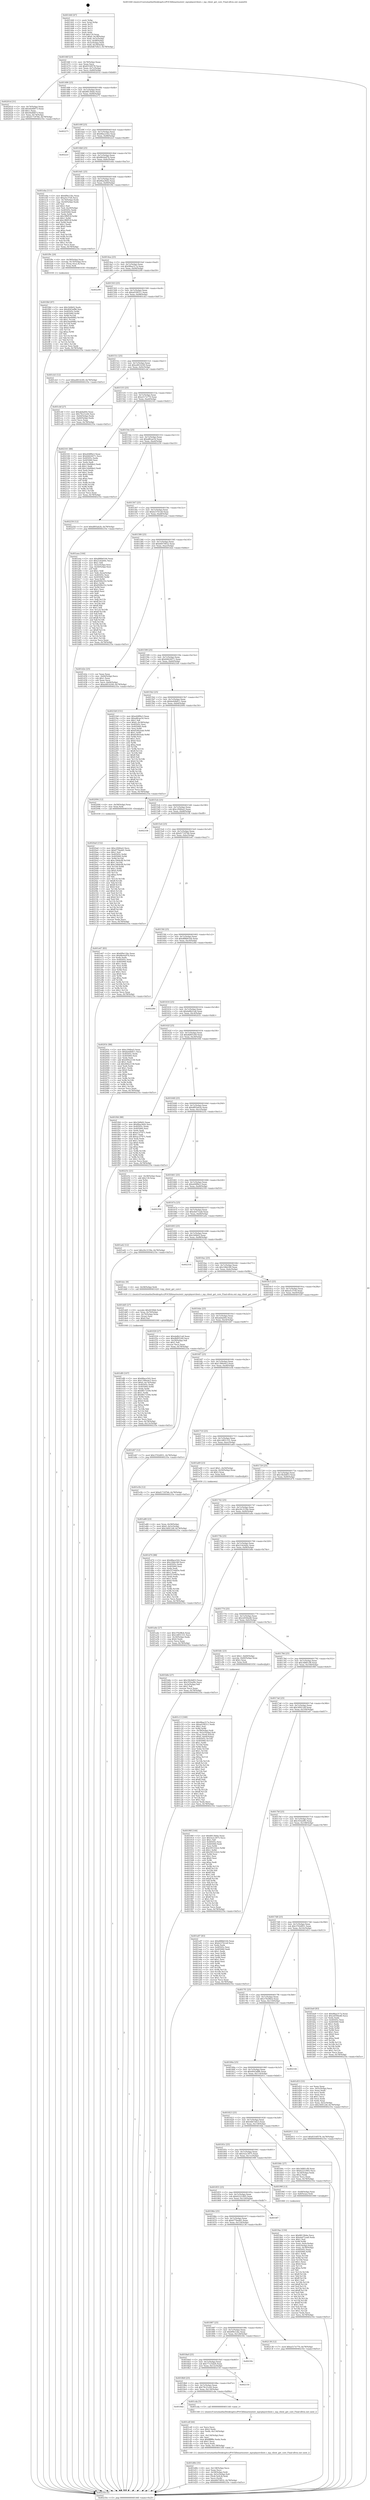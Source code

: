 digraph "0x401440" {
  label = "0x401440 (/mnt/c/Users/mathe/Desktop/tcc/POCII/binaries/extr_mpvplayerclient.c_mp_client_get_core_Final-ollvm.out::main(0))"
  labelloc = "t"
  node[shape=record]

  Entry [label="",width=0.3,height=0.3,shape=circle,fillcolor=black,style=filled]
  "0x40146f" [label="{
     0x40146f [23]\l
     | [instrs]\l
     &nbsp;&nbsp;0x40146f \<+3\>: mov -0x78(%rbp),%eax\l
     &nbsp;&nbsp;0x401472 \<+2\>: mov %eax,%ecx\l
     &nbsp;&nbsp;0x401474 \<+6\>: sub $0x8316f578,%ecx\l
     &nbsp;&nbsp;0x40147a \<+3\>: mov %eax,-0x7c(%rbp)\l
     &nbsp;&nbsp;0x40147d \<+3\>: mov %ecx,-0x80(%rbp)\l
     &nbsp;&nbsp;0x401480 \<+6\>: je 000000000040201d \<main+0xbdd\>\l
  }"]
  "0x40201d" [label="{
     0x40201d [31]\l
     | [instrs]\l
     &nbsp;&nbsp;0x40201d \<+3\>: mov -0x74(%rbp),%eax\l
     &nbsp;&nbsp;0x402020 \<+5\>: add $0x44efb873,%eax\l
     &nbsp;&nbsp;0x402025 \<+3\>: add $0x1,%eax\l
     &nbsp;&nbsp;0x402028 \<+5\>: sub $0x44efb873,%eax\l
     &nbsp;&nbsp;0x40202d \<+3\>: mov %eax,-0x74(%rbp)\l
     &nbsp;&nbsp;0x402030 \<+7\>: movl $0xd17187b6,-0x78(%rbp)\l
     &nbsp;&nbsp;0x402037 \<+5\>: jmp 000000000040235e \<main+0xf1e\>\l
  }"]
  "0x401486" [label="{
     0x401486 [25]\l
     | [instrs]\l
     &nbsp;&nbsp;0x401486 \<+5\>: jmp 000000000040148b \<main+0x4b\>\l
     &nbsp;&nbsp;0x40148b \<+3\>: mov -0x7c(%rbp),%eax\l
     &nbsp;&nbsp;0x40148e \<+5\>: sub $0x8813febe,%eax\l
     &nbsp;&nbsp;0x401493 \<+6\>: mov %eax,-0x84(%rbp)\l
     &nbsp;&nbsp;0x401499 \<+6\>: je 0000000000402271 \<main+0xe31\>\l
  }"]
  Exit [label="",width=0.3,height=0.3,shape=circle,fillcolor=black,style=filled,peripheries=2]
  "0x402271" [label="{
     0x402271\l
  }", style=dashed]
  "0x40149f" [label="{
     0x40149f [25]\l
     | [instrs]\l
     &nbsp;&nbsp;0x40149f \<+5\>: jmp 00000000004014a4 \<main+0x64\>\l
     &nbsp;&nbsp;0x4014a4 \<+3\>: mov -0x7c(%rbp),%eax\l
     &nbsp;&nbsp;0x4014a7 \<+5\>: sub $0x88ace542,%eax\l
     &nbsp;&nbsp;0x4014ac \<+6\>: mov %eax,-0x88(%rbp)\l
     &nbsp;&nbsp;0x4014b2 \<+6\>: je 00000000004022cf \<main+0xe8f\>\l
  }"]
  "0x4020a0" [label="{
     0x4020a0 [152]\l
     | [instrs]\l
     &nbsp;&nbsp;0x4020a0 \<+5\>: mov $0xc294fea5,%ecx\l
     &nbsp;&nbsp;0x4020a5 \<+5\>: mov $0x677bedd1,%edx\l
     &nbsp;&nbsp;0x4020aa \<+3\>: mov $0x1,%sil\l
     &nbsp;&nbsp;0x4020ad \<+8\>: mov 0x40505c,%r8d\l
     &nbsp;&nbsp;0x4020b5 \<+8\>: mov 0x405060,%r9d\l
     &nbsp;&nbsp;0x4020bd \<+3\>: mov %r8d,%r10d\l
     &nbsp;&nbsp;0x4020c0 \<+7\>: sub $0xc346dcf8,%r10d\l
     &nbsp;&nbsp;0x4020c7 \<+4\>: sub $0x1,%r10d\l
     &nbsp;&nbsp;0x4020cb \<+7\>: add $0xc346dcf8,%r10d\l
     &nbsp;&nbsp;0x4020d2 \<+4\>: imul %r10d,%r8d\l
     &nbsp;&nbsp;0x4020d6 \<+4\>: and $0x1,%r8d\l
     &nbsp;&nbsp;0x4020da \<+4\>: cmp $0x0,%r8d\l
     &nbsp;&nbsp;0x4020de \<+4\>: sete %r11b\l
     &nbsp;&nbsp;0x4020e2 \<+4\>: cmp $0xa,%r9d\l
     &nbsp;&nbsp;0x4020e6 \<+3\>: setl %bl\l
     &nbsp;&nbsp;0x4020e9 \<+3\>: mov %r11b,%r14b\l
     &nbsp;&nbsp;0x4020ec \<+4\>: xor $0xff,%r14b\l
     &nbsp;&nbsp;0x4020f0 \<+3\>: mov %bl,%r15b\l
     &nbsp;&nbsp;0x4020f3 \<+4\>: xor $0xff,%r15b\l
     &nbsp;&nbsp;0x4020f7 \<+4\>: xor $0x0,%sil\l
     &nbsp;&nbsp;0x4020fb \<+3\>: mov %r14b,%r12b\l
     &nbsp;&nbsp;0x4020fe \<+4\>: and $0x0,%r12b\l
     &nbsp;&nbsp;0x402102 \<+3\>: and %sil,%r11b\l
     &nbsp;&nbsp;0x402105 \<+3\>: mov %r15b,%r13b\l
     &nbsp;&nbsp;0x402108 \<+4\>: and $0x0,%r13b\l
     &nbsp;&nbsp;0x40210c \<+3\>: and %sil,%bl\l
     &nbsp;&nbsp;0x40210f \<+3\>: or %r11b,%r12b\l
     &nbsp;&nbsp;0x402112 \<+3\>: or %bl,%r13b\l
     &nbsp;&nbsp;0x402115 \<+3\>: xor %r13b,%r12b\l
     &nbsp;&nbsp;0x402118 \<+3\>: or %r15b,%r14b\l
     &nbsp;&nbsp;0x40211b \<+4\>: xor $0xff,%r14b\l
     &nbsp;&nbsp;0x40211f \<+4\>: or $0x0,%sil\l
     &nbsp;&nbsp;0x402123 \<+3\>: and %sil,%r14b\l
     &nbsp;&nbsp;0x402126 \<+3\>: or %r14b,%r12b\l
     &nbsp;&nbsp;0x402129 \<+4\>: test $0x1,%r12b\l
     &nbsp;&nbsp;0x40212d \<+3\>: cmovne %edx,%ecx\l
     &nbsp;&nbsp;0x402130 \<+3\>: mov %ecx,-0x78(%rbp)\l
     &nbsp;&nbsp;0x402133 \<+5\>: jmp 000000000040235e \<main+0xf1e\>\l
  }"]
  "0x4022cf" [label="{
     0x4022cf\l
  }", style=dashed]
  "0x4014b8" [label="{
     0x4014b8 [25]\l
     | [instrs]\l
     &nbsp;&nbsp;0x4014b8 \<+5\>: jmp 00000000004014bd \<main+0x7d\>\l
     &nbsp;&nbsp;0x4014bd \<+3\>: mov -0x7c(%rbp),%eax\l
     &nbsp;&nbsp;0x4014c0 \<+5\>: sub $0x88c6a97b,%eax\l
     &nbsp;&nbsp;0x4014c5 \<+6\>: mov %eax,-0x8c(%rbp)\l
     &nbsp;&nbsp;0x4014cb \<+6\>: je 0000000000401eba \<main+0xa7a\>\l
  }"]
  "0x401fb0" [label="{
     0x401fb0 [97]\l
     | [instrs]\l
     &nbsp;&nbsp;0x401fb0 \<+5\>: mov $0x1b0b02,%edx\l
     &nbsp;&nbsp;0x401fb5 \<+5\>: mov $0x4043af86,%esi\l
     &nbsp;&nbsp;0x401fba \<+8\>: mov 0x40505c,%r8d\l
     &nbsp;&nbsp;0x401fc2 \<+8\>: mov 0x405060,%r9d\l
     &nbsp;&nbsp;0x401fca \<+3\>: mov %r8d,%r10d\l
     &nbsp;&nbsp;0x401fcd \<+7\>: add $0x54a49982,%r10d\l
     &nbsp;&nbsp;0x401fd4 \<+4\>: sub $0x1,%r10d\l
     &nbsp;&nbsp;0x401fd8 \<+7\>: sub $0x54a49982,%r10d\l
     &nbsp;&nbsp;0x401fdf \<+4\>: imul %r10d,%r8d\l
     &nbsp;&nbsp;0x401fe3 \<+4\>: and $0x1,%r8d\l
     &nbsp;&nbsp;0x401fe7 \<+4\>: cmp $0x0,%r8d\l
     &nbsp;&nbsp;0x401feb \<+4\>: sete %r11b\l
     &nbsp;&nbsp;0x401fef \<+4\>: cmp $0xa,%r9d\l
     &nbsp;&nbsp;0x401ff3 \<+3\>: setl %bl\l
     &nbsp;&nbsp;0x401ff6 \<+3\>: mov %r11b,%r14b\l
     &nbsp;&nbsp;0x401ff9 \<+3\>: and %bl,%r14b\l
     &nbsp;&nbsp;0x401ffc \<+3\>: xor %bl,%r11b\l
     &nbsp;&nbsp;0x401fff \<+3\>: or %r11b,%r14b\l
     &nbsp;&nbsp;0x402002 \<+4\>: test $0x1,%r14b\l
     &nbsp;&nbsp;0x402006 \<+3\>: cmovne %esi,%edx\l
     &nbsp;&nbsp;0x402009 \<+3\>: mov %edx,-0x78(%rbp)\l
     &nbsp;&nbsp;0x40200c \<+5\>: jmp 000000000040235e \<main+0xf1e\>\l
  }"]
  "0x401eba" [label="{
     0x401eba [111]\l
     | [instrs]\l
     &nbsp;&nbsp;0x401eba \<+5\>: mov $0x6f9e12bc,%eax\l
     &nbsp;&nbsp;0x401ebf \<+5\>: mov $0xa5c37e6,%ecx\l
     &nbsp;&nbsp;0x401ec4 \<+3\>: mov -0x74(%rbp),%edx\l
     &nbsp;&nbsp;0x401ec7 \<+3\>: cmp -0x50(%rbp),%edx\l
     &nbsp;&nbsp;0x401eca \<+4\>: setl %sil\l
     &nbsp;&nbsp;0x401ece \<+4\>: and $0x1,%sil\l
     &nbsp;&nbsp;0x401ed2 \<+4\>: mov %sil,-0x29(%rbp)\l
     &nbsp;&nbsp;0x401ed6 \<+7\>: mov 0x40505c,%edx\l
     &nbsp;&nbsp;0x401edd \<+7\>: mov 0x405060,%edi\l
     &nbsp;&nbsp;0x401ee4 \<+3\>: mov %edx,%r8d\l
     &nbsp;&nbsp;0x401ee7 \<+7\>: sub $0x1ff0f53f,%r8d\l
     &nbsp;&nbsp;0x401eee \<+4\>: sub $0x1,%r8d\l
     &nbsp;&nbsp;0x401ef2 \<+7\>: add $0x1ff0f53f,%r8d\l
     &nbsp;&nbsp;0x401ef9 \<+4\>: imul %r8d,%edx\l
     &nbsp;&nbsp;0x401efd \<+3\>: and $0x1,%edx\l
     &nbsp;&nbsp;0x401f00 \<+3\>: cmp $0x0,%edx\l
     &nbsp;&nbsp;0x401f03 \<+4\>: sete %sil\l
     &nbsp;&nbsp;0x401f07 \<+3\>: cmp $0xa,%edi\l
     &nbsp;&nbsp;0x401f0a \<+4\>: setl %r9b\l
     &nbsp;&nbsp;0x401f0e \<+3\>: mov %sil,%r10b\l
     &nbsp;&nbsp;0x401f11 \<+3\>: and %r9b,%r10b\l
     &nbsp;&nbsp;0x401f14 \<+3\>: xor %r9b,%sil\l
     &nbsp;&nbsp;0x401f17 \<+3\>: or %sil,%r10b\l
     &nbsp;&nbsp;0x401f1a \<+4\>: test $0x1,%r10b\l
     &nbsp;&nbsp;0x401f1e \<+3\>: cmovne %ecx,%eax\l
     &nbsp;&nbsp;0x401f21 \<+3\>: mov %eax,-0x78(%rbp)\l
     &nbsp;&nbsp;0x401f24 \<+5\>: jmp 000000000040235e \<main+0xf1e\>\l
  }"]
  "0x4014d1" [label="{
     0x4014d1 [25]\l
     | [instrs]\l
     &nbsp;&nbsp;0x4014d1 \<+5\>: jmp 00000000004014d6 \<main+0x96\>\l
     &nbsp;&nbsp;0x4014d6 \<+3\>: mov -0x7c(%rbp),%eax\l
     &nbsp;&nbsp;0x4014d9 \<+5\>: sub $0x8faa36d2,%eax\l
     &nbsp;&nbsp;0x4014de \<+6\>: mov %eax,-0x90(%rbp)\l
     &nbsp;&nbsp;0x4014e4 \<+6\>: je 0000000000401f9c \<main+0xb5c\>\l
  }"]
  "0x401df0" [label="{
     0x401df0 [107]\l
     | [instrs]\l
     &nbsp;&nbsp;0x401df0 \<+5\>: mov $0x88ace542,%esi\l
     &nbsp;&nbsp;0x401df5 \<+5\>: mov $0x1390e4e3,%ecx\l
     &nbsp;&nbsp;0x401dfa \<+7\>: movl $0x0,-0x74(%rbp)\l
     &nbsp;&nbsp;0x401e01 \<+7\>: mov 0x40505c,%edx\l
     &nbsp;&nbsp;0x401e08 \<+8\>: mov 0x405060,%r8d\l
     &nbsp;&nbsp;0x401e10 \<+3\>: mov %edx,%r9d\l
     &nbsp;&nbsp;0x401e13 \<+7\>: sub $0x8817259e,%r9d\l
     &nbsp;&nbsp;0x401e1a \<+4\>: sub $0x1,%r9d\l
     &nbsp;&nbsp;0x401e1e \<+7\>: add $0x8817259e,%r9d\l
     &nbsp;&nbsp;0x401e25 \<+4\>: imul %r9d,%edx\l
     &nbsp;&nbsp;0x401e29 \<+3\>: and $0x1,%edx\l
     &nbsp;&nbsp;0x401e2c \<+3\>: cmp $0x0,%edx\l
     &nbsp;&nbsp;0x401e2f \<+4\>: sete %r10b\l
     &nbsp;&nbsp;0x401e33 \<+4\>: cmp $0xa,%r8d\l
     &nbsp;&nbsp;0x401e37 \<+4\>: setl %r11b\l
     &nbsp;&nbsp;0x401e3b \<+3\>: mov %r10b,%bl\l
     &nbsp;&nbsp;0x401e3e \<+3\>: and %r11b,%bl\l
     &nbsp;&nbsp;0x401e41 \<+3\>: xor %r11b,%r10b\l
     &nbsp;&nbsp;0x401e44 \<+3\>: or %r10b,%bl\l
     &nbsp;&nbsp;0x401e47 \<+3\>: test $0x1,%bl\l
     &nbsp;&nbsp;0x401e4a \<+3\>: cmovne %ecx,%esi\l
     &nbsp;&nbsp;0x401e4d \<+3\>: mov %esi,-0x78(%rbp)\l
     &nbsp;&nbsp;0x401e50 \<+6\>: mov %eax,-0x13c(%rbp)\l
     &nbsp;&nbsp;0x401e56 \<+5\>: jmp 000000000040235e \<main+0xf1e\>\l
  }"]
  "0x401f9c" [label="{
     0x401f9c [20]\l
     | [instrs]\l
     &nbsp;&nbsp;0x401f9c \<+4\>: mov -0x58(%rbp),%rax\l
     &nbsp;&nbsp;0x401fa0 \<+4\>: movslq -0x74(%rbp),%rcx\l
     &nbsp;&nbsp;0x401fa4 \<+4\>: mov (%rax,%rcx,8),%rax\l
     &nbsp;&nbsp;0x401fa8 \<+3\>: mov %rax,%rdi\l
     &nbsp;&nbsp;0x401fab \<+5\>: call 0000000000401030 \<free@plt\>\l
     | [calls]\l
     &nbsp;&nbsp;0x401030 \{1\} (unknown)\l
  }"]
  "0x4014ea" [label="{
     0x4014ea [25]\l
     | [instrs]\l
     &nbsp;&nbsp;0x4014ea \<+5\>: jmp 00000000004014ef \<main+0xaf\>\l
     &nbsp;&nbsp;0x4014ef \<+3\>: mov -0x7c(%rbp),%eax\l
     &nbsp;&nbsp;0x4014f2 \<+5\>: sub $0x98aa317a,%eax\l
     &nbsp;&nbsp;0x4014f7 \<+6\>: mov %eax,-0x94(%rbp)\l
     &nbsp;&nbsp;0x4014fd \<+6\>: je 0000000000402299 \<main+0xe59\>\l
  }"]
  "0x401dd5" [label="{
     0x401dd5 [27]\l
     | [instrs]\l
     &nbsp;&nbsp;0x401dd5 \<+10\>: movabs $0x4030b6,%rdi\l
     &nbsp;&nbsp;0x401ddf \<+4\>: mov %rax,-0x70(%rbp)\l
     &nbsp;&nbsp;0x401de3 \<+4\>: mov -0x70(%rbp),%rax\l
     &nbsp;&nbsp;0x401de7 \<+2\>: mov (%rax),%esi\l
     &nbsp;&nbsp;0x401de9 \<+2\>: mov $0x0,%al\l
     &nbsp;&nbsp;0x401deb \<+5\>: call 0000000000401040 \<printf@plt\>\l
     | [calls]\l
     &nbsp;&nbsp;0x401040 \{1\} (unknown)\l
  }"]
  "0x402299" [label="{
     0x402299\l
  }", style=dashed]
  "0x401503" [label="{
     0x401503 [25]\l
     | [instrs]\l
     &nbsp;&nbsp;0x401503 \<+5\>: jmp 0000000000401508 \<main+0xc8\>\l
     &nbsp;&nbsp;0x401508 \<+3\>: mov -0x7c(%rbp),%eax\l
     &nbsp;&nbsp;0x40150b \<+5\>: sub $0xa01f6511,%eax\l
     &nbsp;&nbsp;0x401510 \<+6\>: mov %eax,-0x98(%rbp)\l
     &nbsp;&nbsp;0x401516 \<+6\>: je 0000000000401cb3 \<main+0x873\>\l
  }"]
  "0x401d0b" [label="{
     0x401d0b [35]\l
     | [instrs]\l
     &nbsp;&nbsp;0x401d0b \<+6\>: mov -0x138(%rbp),%ecx\l
     &nbsp;&nbsp;0x401d11 \<+3\>: imul %eax,%ecx\l
     &nbsp;&nbsp;0x401d14 \<+4\>: mov -0x58(%rbp),%rdi\l
     &nbsp;&nbsp;0x401d18 \<+4\>: movslq -0x5c(%rbp),%r8\l
     &nbsp;&nbsp;0x401d1c \<+4\>: mov (%rdi,%r8,8),%rdi\l
     &nbsp;&nbsp;0x401d20 \<+2\>: mov %ecx,(%rdi)\l
     &nbsp;&nbsp;0x401d22 \<+7\>: movl $0xb6074832,-0x78(%rbp)\l
     &nbsp;&nbsp;0x401d29 \<+5\>: jmp 000000000040235e \<main+0xf1e\>\l
  }"]
  "0x401cb3" [label="{
     0x401cb3 [12]\l
     | [instrs]\l
     &nbsp;&nbsp;0x401cb3 \<+7\>: movl $0xa4814249,-0x78(%rbp)\l
     &nbsp;&nbsp;0x401cba \<+5\>: jmp 000000000040235e \<main+0xf1e\>\l
  }"]
  "0x40151c" [label="{
     0x40151c [25]\l
     | [instrs]\l
     &nbsp;&nbsp;0x40151c \<+5\>: jmp 0000000000401521 \<main+0xe1\>\l
     &nbsp;&nbsp;0x401521 \<+3\>: mov -0x7c(%rbp),%eax\l
     &nbsp;&nbsp;0x401524 \<+5\>: sub $0xa4814249,%eax\l
     &nbsp;&nbsp;0x401529 \<+6\>: mov %eax,-0x9c(%rbp)\l
     &nbsp;&nbsp;0x40152f \<+6\>: je 0000000000401cbf \<main+0x87f\>\l
  }"]
  "0x401cdf" [label="{
     0x401cdf [44]\l
     | [instrs]\l
     &nbsp;&nbsp;0x401cdf \<+2\>: xor %ecx,%ecx\l
     &nbsp;&nbsp;0x401ce1 \<+5\>: mov $0x2,%edx\l
     &nbsp;&nbsp;0x401ce6 \<+6\>: mov %edx,-0x134(%rbp)\l
     &nbsp;&nbsp;0x401cec \<+1\>: cltd\l
     &nbsp;&nbsp;0x401ced \<+6\>: mov -0x134(%rbp),%esi\l
     &nbsp;&nbsp;0x401cf3 \<+2\>: idiv %esi\l
     &nbsp;&nbsp;0x401cf5 \<+6\>: imul $0xfffffffe,%edx,%edx\l
     &nbsp;&nbsp;0x401cfb \<+3\>: sub $0x1,%ecx\l
     &nbsp;&nbsp;0x401cfe \<+2\>: sub %ecx,%edx\l
     &nbsp;&nbsp;0x401d00 \<+6\>: mov %edx,-0x138(%rbp)\l
     &nbsp;&nbsp;0x401d06 \<+5\>: call 0000000000401160 \<next_i\>\l
     | [calls]\l
     &nbsp;&nbsp;0x401160 \{1\} (/mnt/c/Users/mathe/Desktop/tcc/POCII/binaries/extr_mpvplayerclient.c_mp_client_get_core_Final-ollvm.out::next_i)\l
  }"]
  "0x401cbf" [label="{
     0x401cbf [27]\l
     | [instrs]\l
     &nbsp;&nbsp;0x401cbf \<+5\>: mov $0xabda40e,%eax\l
     &nbsp;&nbsp;0x401cc4 \<+5\>: mov $0x79c21e44,%ecx\l
     &nbsp;&nbsp;0x401cc9 \<+3\>: mov -0x64(%rbp),%edx\l
     &nbsp;&nbsp;0x401ccc \<+3\>: cmp -0x60(%rbp),%edx\l
     &nbsp;&nbsp;0x401ccf \<+3\>: cmovl %ecx,%eax\l
     &nbsp;&nbsp;0x401cd2 \<+3\>: mov %eax,-0x78(%rbp)\l
     &nbsp;&nbsp;0x401cd5 \<+5\>: jmp 000000000040235e \<main+0xf1e\>\l
  }"]
  "0x401535" [label="{
     0x401535 [25]\l
     | [instrs]\l
     &nbsp;&nbsp;0x401535 \<+5\>: jmp 000000000040153a \<main+0xfa\>\l
     &nbsp;&nbsp;0x40153a \<+3\>: mov -0x7c(%rbp),%eax\l
     &nbsp;&nbsp;0x40153d \<+5\>: sub $0xa517e770,%eax\l
     &nbsp;&nbsp;0x401542 \<+6\>: mov %eax,-0xa0(%rbp)\l
     &nbsp;&nbsp;0x401548 \<+6\>: je 0000000000402161 \<main+0xd21\>\l
  }"]
  "0x4018d2" [label="{
     0x4018d2\l
  }", style=dashed]
  "0x402161" [label="{
     0x402161 [88]\l
     | [instrs]\l
     &nbsp;&nbsp;0x402161 \<+5\>: mov $0xe64ff4e3,%eax\l
     &nbsp;&nbsp;0x402166 \<+5\>: mov $0xb9d24071,%ecx\l
     &nbsp;&nbsp;0x40216b \<+7\>: mov 0x40505c,%edx\l
     &nbsp;&nbsp;0x402172 \<+7\>: mov 0x405060,%esi\l
     &nbsp;&nbsp;0x402179 \<+2\>: mov %edx,%edi\l
     &nbsp;&nbsp;0x40217b \<+6\>: sub $0x144d9de2,%edi\l
     &nbsp;&nbsp;0x402181 \<+3\>: sub $0x1,%edi\l
     &nbsp;&nbsp;0x402184 \<+6\>: add $0x144d9de2,%edi\l
     &nbsp;&nbsp;0x40218a \<+3\>: imul %edi,%edx\l
     &nbsp;&nbsp;0x40218d \<+3\>: and $0x1,%edx\l
     &nbsp;&nbsp;0x402190 \<+3\>: cmp $0x0,%edx\l
     &nbsp;&nbsp;0x402193 \<+4\>: sete %r8b\l
     &nbsp;&nbsp;0x402197 \<+3\>: cmp $0xa,%esi\l
     &nbsp;&nbsp;0x40219a \<+4\>: setl %r9b\l
     &nbsp;&nbsp;0x40219e \<+3\>: mov %r8b,%r10b\l
     &nbsp;&nbsp;0x4021a1 \<+3\>: and %r9b,%r10b\l
     &nbsp;&nbsp;0x4021a4 \<+3\>: xor %r9b,%r8b\l
     &nbsp;&nbsp;0x4021a7 \<+3\>: or %r8b,%r10b\l
     &nbsp;&nbsp;0x4021aa \<+4\>: test $0x1,%r10b\l
     &nbsp;&nbsp;0x4021ae \<+3\>: cmovne %ecx,%eax\l
     &nbsp;&nbsp;0x4021b1 \<+3\>: mov %eax,-0x78(%rbp)\l
     &nbsp;&nbsp;0x4021b4 \<+5\>: jmp 000000000040235e \<main+0xf1e\>\l
  }"]
  "0x40154e" [label="{
     0x40154e [25]\l
     | [instrs]\l
     &nbsp;&nbsp;0x40154e \<+5\>: jmp 0000000000401553 \<main+0x113\>\l
     &nbsp;&nbsp;0x401553 \<+3\>: mov -0x7c(%rbp),%eax\l
     &nbsp;&nbsp;0x401556 \<+5\>: sub $0xa8fcae54,%eax\l
     &nbsp;&nbsp;0x40155b \<+6\>: mov %eax,-0xa4(%rbp)\l
     &nbsp;&nbsp;0x401561 \<+6\>: je 0000000000402250 \<main+0xe10\>\l
  }"]
  "0x401cda" [label="{
     0x401cda [5]\l
     | [instrs]\l
     &nbsp;&nbsp;0x401cda \<+5\>: call 0000000000401160 \<next_i\>\l
     | [calls]\l
     &nbsp;&nbsp;0x401160 \{1\} (/mnt/c/Users/mathe/Desktop/tcc/POCII/binaries/extr_mpvplayerclient.c_mp_client_get_core_Final-ollvm.out::next_i)\l
  }"]
  "0x402250" [label="{
     0x402250 [12]\l
     | [instrs]\l
     &nbsp;&nbsp;0x402250 \<+7\>: movl $0xdf05ab2b,-0x78(%rbp)\l
     &nbsp;&nbsp;0x402257 \<+5\>: jmp 000000000040235e \<main+0xf1e\>\l
  }"]
  "0x401567" [label="{
     0x401567 [25]\l
     | [instrs]\l
     &nbsp;&nbsp;0x401567 \<+5\>: jmp 000000000040156c \<main+0x12c\>\l
     &nbsp;&nbsp;0x40156c \<+3\>: mov -0x7c(%rbp),%eax\l
     &nbsp;&nbsp;0x40156f \<+5\>: sub $0xb237b1e8,%eax\l
     &nbsp;&nbsp;0x401574 \<+6\>: mov %eax,-0xa8(%rbp)\l
     &nbsp;&nbsp;0x40157a \<+6\>: je 0000000000401aea \<main+0x6aa\>\l
  }"]
  "0x4018b9" [label="{
     0x4018b9 [25]\l
     | [instrs]\l
     &nbsp;&nbsp;0x4018b9 \<+5\>: jmp 00000000004018be \<main+0x47e\>\l
     &nbsp;&nbsp;0x4018be \<+3\>: mov -0x7c(%rbp),%eax\l
     &nbsp;&nbsp;0x4018c1 \<+5\>: sub $0x79c21e44,%eax\l
     &nbsp;&nbsp;0x4018c6 \<+6\>: mov %eax,-0x130(%rbp)\l
     &nbsp;&nbsp;0x4018cc \<+6\>: je 0000000000401cda \<main+0x89a\>\l
  }"]
  "0x401aea" [label="{
     0x401aea [164]\l
     | [instrs]\l
     &nbsp;&nbsp;0x401aea \<+5\>: mov $0xd88b6164,%eax\l
     &nbsp;&nbsp;0x401aef \<+5\>: mov $0x21dcb44c,%ecx\l
     &nbsp;&nbsp;0x401af4 \<+2\>: mov $0x1,%dl\l
     &nbsp;&nbsp;0x401af6 \<+3\>: mov -0x5c(%rbp),%esi\l
     &nbsp;&nbsp;0x401af9 \<+3\>: cmp -0x50(%rbp),%esi\l
     &nbsp;&nbsp;0x401afc \<+4\>: setl %dil\l
     &nbsp;&nbsp;0x401b00 \<+4\>: and $0x1,%dil\l
     &nbsp;&nbsp;0x401b04 \<+4\>: mov %dil,-0x2a(%rbp)\l
     &nbsp;&nbsp;0x401b08 \<+7\>: mov 0x40505c,%esi\l
     &nbsp;&nbsp;0x401b0f \<+8\>: mov 0x405060,%r8d\l
     &nbsp;&nbsp;0x401b17 \<+3\>: mov %esi,%r9d\l
     &nbsp;&nbsp;0x401b1a \<+7\>: add $0x85f0b352,%r9d\l
     &nbsp;&nbsp;0x401b21 \<+4\>: sub $0x1,%r9d\l
     &nbsp;&nbsp;0x401b25 \<+7\>: sub $0x85f0b352,%r9d\l
     &nbsp;&nbsp;0x401b2c \<+4\>: imul %r9d,%esi\l
     &nbsp;&nbsp;0x401b30 \<+3\>: and $0x1,%esi\l
     &nbsp;&nbsp;0x401b33 \<+3\>: cmp $0x0,%esi\l
     &nbsp;&nbsp;0x401b36 \<+4\>: sete %dil\l
     &nbsp;&nbsp;0x401b3a \<+4\>: cmp $0xa,%r8d\l
     &nbsp;&nbsp;0x401b3e \<+4\>: setl %r10b\l
     &nbsp;&nbsp;0x401b42 \<+3\>: mov %dil,%r11b\l
     &nbsp;&nbsp;0x401b45 \<+4\>: xor $0xff,%r11b\l
     &nbsp;&nbsp;0x401b49 \<+3\>: mov %r10b,%bl\l
     &nbsp;&nbsp;0x401b4c \<+3\>: xor $0xff,%bl\l
     &nbsp;&nbsp;0x401b4f \<+3\>: xor $0x1,%dl\l
     &nbsp;&nbsp;0x401b52 \<+3\>: mov %r11b,%r14b\l
     &nbsp;&nbsp;0x401b55 \<+4\>: and $0xff,%r14b\l
     &nbsp;&nbsp;0x401b59 \<+3\>: and %dl,%dil\l
     &nbsp;&nbsp;0x401b5c \<+3\>: mov %bl,%r15b\l
     &nbsp;&nbsp;0x401b5f \<+4\>: and $0xff,%r15b\l
     &nbsp;&nbsp;0x401b63 \<+3\>: and %dl,%r10b\l
     &nbsp;&nbsp;0x401b66 \<+3\>: or %dil,%r14b\l
     &nbsp;&nbsp;0x401b69 \<+3\>: or %r10b,%r15b\l
     &nbsp;&nbsp;0x401b6c \<+3\>: xor %r15b,%r14b\l
     &nbsp;&nbsp;0x401b6f \<+3\>: or %bl,%r11b\l
     &nbsp;&nbsp;0x401b72 \<+4\>: xor $0xff,%r11b\l
     &nbsp;&nbsp;0x401b76 \<+3\>: or $0x1,%dl\l
     &nbsp;&nbsp;0x401b79 \<+3\>: and %dl,%r11b\l
     &nbsp;&nbsp;0x401b7c \<+3\>: or %r11b,%r14b\l
     &nbsp;&nbsp;0x401b7f \<+4\>: test $0x1,%r14b\l
     &nbsp;&nbsp;0x401b83 \<+3\>: cmovne %ecx,%eax\l
     &nbsp;&nbsp;0x401b86 \<+3\>: mov %eax,-0x78(%rbp)\l
     &nbsp;&nbsp;0x401b89 \<+5\>: jmp 000000000040235e \<main+0xf1e\>\l
  }"]
  "0x401580" [label="{
     0x401580 [25]\l
     | [instrs]\l
     &nbsp;&nbsp;0x401580 \<+5\>: jmp 0000000000401585 \<main+0x145\>\l
     &nbsp;&nbsp;0x401585 \<+3\>: mov -0x7c(%rbp),%eax\l
     &nbsp;&nbsp;0x401588 \<+5\>: sub $0xb6074832,%eax\l
     &nbsp;&nbsp;0x40158d \<+6\>: mov %eax,-0xac(%rbp)\l
     &nbsp;&nbsp;0x401593 \<+6\>: je 0000000000401d2e \<main+0x8ee\>\l
  }"]
  "0x402150" [label="{
     0x402150\l
  }", style=dashed]
  "0x401d2e" [label="{
     0x401d2e [25]\l
     | [instrs]\l
     &nbsp;&nbsp;0x401d2e \<+2\>: xor %eax,%eax\l
     &nbsp;&nbsp;0x401d30 \<+3\>: mov -0x64(%rbp),%ecx\l
     &nbsp;&nbsp;0x401d33 \<+3\>: sub $0x1,%eax\l
     &nbsp;&nbsp;0x401d36 \<+2\>: sub %eax,%ecx\l
     &nbsp;&nbsp;0x401d38 \<+3\>: mov %ecx,-0x64(%rbp)\l
     &nbsp;&nbsp;0x401d3b \<+7\>: movl $0xa4814249,-0x78(%rbp)\l
     &nbsp;&nbsp;0x401d42 \<+5\>: jmp 000000000040235e \<main+0xf1e\>\l
  }"]
  "0x401599" [label="{
     0x401599 [25]\l
     | [instrs]\l
     &nbsp;&nbsp;0x401599 \<+5\>: jmp 000000000040159e \<main+0x15e\>\l
     &nbsp;&nbsp;0x40159e \<+3\>: mov -0x7c(%rbp),%eax\l
     &nbsp;&nbsp;0x4015a1 \<+5\>: sub $0xb9d24071,%eax\l
     &nbsp;&nbsp;0x4015a6 \<+6\>: mov %eax,-0xb0(%rbp)\l
     &nbsp;&nbsp;0x4015ac \<+6\>: je 00000000004021b9 \<main+0xd79\>\l
  }"]
  "0x4018a0" [label="{
     0x4018a0 [25]\l
     | [instrs]\l
     &nbsp;&nbsp;0x4018a0 \<+5\>: jmp 00000000004018a5 \<main+0x465\>\l
     &nbsp;&nbsp;0x4018a5 \<+3\>: mov -0x7c(%rbp),%eax\l
     &nbsp;&nbsp;0x4018a8 \<+5\>: sub $0x77125d26,%eax\l
     &nbsp;&nbsp;0x4018ad \<+6\>: mov %eax,-0x12c(%rbp)\l
     &nbsp;&nbsp;0x4018b3 \<+6\>: je 0000000000402150 \<main+0xd10\>\l
  }"]
  "0x4021b9" [label="{
     0x4021b9 [151]\l
     | [instrs]\l
     &nbsp;&nbsp;0x4021b9 \<+5\>: mov $0xe64ff4e3,%eax\l
     &nbsp;&nbsp;0x4021be \<+5\>: mov $0xa8fcae54,%ecx\l
     &nbsp;&nbsp;0x4021c3 \<+2\>: mov $0x1,%dl\l
     &nbsp;&nbsp;0x4021c5 \<+7\>: movl $0x0,-0x38(%rbp)\l
     &nbsp;&nbsp;0x4021cc \<+7\>: mov 0x40505c,%esi\l
     &nbsp;&nbsp;0x4021d3 \<+7\>: mov 0x405060,%edi\l
     &nbsp;&nbsp;0x4021da \<+3\>: mov %esi,%r8d\l
     &nbsp;&nbsp;0x4021dd \<+7\>: add $0x654b2eab,%r8d\l
     &nbsp;&nbsp;0x4021e4 \<+4\>: sub $0x1,%r8d\l
     &nbsp;&nbsp;0x4021e8 \<+7\>: sub $0x654b2eab,%r8d\l
     &nbsp;&nbsp;0x4021ef \<+4\>: imul %r8d,%esi\l
     &nbsp;&nbsp;0x4021f3 \<+3\>: and $0x1,%esi\l
     &nbsp;&nbsp;0x4021f6 \<+3\>: cmp $0x0,%esi\l
     &nbsp;&nbsp;0x4021f9 \<+4\>: sete %r9b\l
     &nbsp;&nbsp;0x4021fd \<+3\>: cmp $0xa,%edi\l
     &nbsp;&nbsp;0x402200 \<+4\>: setl %r10b\l
     &nbsp;&nbsp;0x402204 \<+3\>: mov %r9b,%r11b\l
     &nbsp;&nbsp;0x402207 \<+4\>: xor $0xff,%r11b\l
     &nbsp;&nbsp;0x40220b \<+3\>: mov %r10b,%bl\l
     &nbsp;&nbsp;0x40220e \<+3\>: xor $0xff,%bl\l
     &nbsp;&nbsp;0x402211 \<+3\>: xor $0x0,%dl\l
     &nbsp;&nbsp;0x402214 \<+3\>: mov %r11b,%r14b\l
     &nbsp;&nbsp;0x402217 \<+4\>: and $0x0,%r14b\l
     &nbsp;&nbsp;0x40221b \<+3\>: and %dl,%r9b\l
     &nbsp;&nbsp;0x40221e \<+3\>: mov %bl,%r15b\l
     &nbsp;&nbsp;0x402221 \<+4\>: and $0x0,%r15b\l
     &nbsp;&nbsp;0x402225 \<+3\>: and %dl,%r10b\l
     &nbsp;&nbsp;0x402228 \<+3\>: or %r9b,%r14b\l
     &nbsp;&nbsp;0x40222b \<+3\>: or %r10b,%r15b\l
     &nbsp;&nbsp;0x40222e \<+3\>: xor %r15b,%r14b\l
     &nbsp;&nbsp;0x402231 \<+3\>: or %bl,%r11b\l
     &nbsp;&nbsp;0x402234 \<+4\>: xor $0xff,%r11b\l
     &nbsp;&nbsp;0x402238 \<+3\>: or $0x0,%dl\l
     &nbsp;&nbsp;0x40223b \<+3\>: and %dl,%r11b\l
     &nbsp;&nbsp;0x40223e \<+3\>: or %r11b,%r14b\l
     &nbsp;&nbsp;0x402241 \<+4\>: test $0x1,%r14b\l
     &nbsp;&nbsp;0x402245 \<+3\>: cmovne %ecx,%eax\l
     &nbsp;&nbsp;0x402248 \<+3\>: mov %eax,-0x78(%rbp)\l
     &nbsp;&nbsp;0x40224b \<+5\>: jmp 000000000040235e \<main+0xf1e\>\l
  }"]
  "0x4015b2" [label="{
     0x4015b2 [25]\l
     | [instrs]\l
     &nbsp;&nbsp;0x4015b2 \<+5\>: jmp 00000000004015b7 \<main+0x177\>\l
     &nbsp;&nbsp;0x4015b7 \<+3\>: mov -0x7c(%rbp),%eax\l
     &nbsp;&nbsp;0x4015ba \<+5\>: sub $0xbe44b811,%eax\l
     &nbsp;&nbsp;0x4015bf \<+6\>: mov %eax,-0xb4(%rbp)\l
     &nbsp;&nbsp;0x4015c5 \<+6\>: je 0000000000402094 \<main+0xc54\>\l
  }"]
  "0x40230c" [label="{
     0x40230c\l
  }", style=dashed]
  "0x402094" [label="{
     0x402094 [12]\l
     | [instrs]\l
     &nbsp;&nbsp;0x402094 \<+4\>: mov -0x58(%rbp),%rax\l
     &nbsp;&nbsp;0x402098 \<+3\>: mov %rax,%rdi\l
     &nbsp;&nbsp;0x40209b \<+5\>: call 0000000000401030 \<free@plt\>\l
     | [calls]\l
     &nbsp;&nbsp;0x401030 \{1\} (unknown)\l
  }"]
  "0x4015cb" [label="{
     0x4015cb [25]\l
     | [instrs]\l
     &nbsp;&nbsp;0x4015cb \<+5\>: jmp 00000000004015d0 \<main+0x190\>\l
     &nbsp;&nbsp;0x4015d0 \<+3\>: mov -0x7c(%rbp),%eax\l
     &nbsp;&nbsp;0x4015d3 \<+5\>: sub $0xc294fea5,%eax\l
     &nbsp;&nbsp;0x4015d8 \<+6\>: mov %eax,-0xb8(%rbp)\l
     &nbsp;&nbsp;0x4015de \<+6\>: je 0000000000402338 \<main+0xef8\>\l
  }"]
  "0x401887" [label="{
     0x401887 [25]\l
     | [instrs]\l
     &nbsp;&nbsp;0x401887 \<+5\>: jmp 000000000040188c \<main+0x44c\>\l
     &nbsp;&nbsp;0x40188c \<+3\>: mov -0x7c(%rbp),%eax\l
     &nbsp;&nbsp;0x40188f \<+5\>: sub $0x6f9e12bc,%eax\l
     &nbsp;&nbsp;0x401894 \<+6\>: mov %eax,-0x128(%rbp)\l
     &nbsp;&nbsp;0x40189a \<+6\>: je 000000000040230c \<main+0xecc\>\l
  }"]
  "0x402338" [label="{
     0x402338\l
  }", style=dashed]
  "0x4015e4" [label="{
     0x4015e4 [25]\l
     | [instrs]\l
     &nbsp;&nbsp;0x4015e4 \<+5\>: jmp 00000000004015e9 \<main+0x1a9\>\l
     &nbsp;&nbsp;0x4015e9 \<+3\>: mov -0x7c(%rbp),%eax\l
     &nbsp;&nbsp;0x4015ec \<+5\>: sub $0xd17187b6,%eax\l
     &nbsp;&nbsp;0x4015f1 \<+6\>: mov %eax,-0xbc(%rbp)\l
     &nbsp;&nbsp;0x4015f7 \<+6\>: je 0000000000401e67 \<main+0xa27\>\l
  }"]
  "0x402138" [label="{
     0x402138 [12]\l
     | [instrs]\l
     &nbsp;&nbsp;0x402138 \<+7\>: movl $0xa517e770,-0x78(%rbp)\l
     &nbsp;&nbsp;0x40213f \<+5\>: jmp 000000000040235e \<main+0xf1e\>\l
  }"]
  "0x401e67" [label="{
     0x401e67 [83]\l
     | [instrs]\l
     &nbsp;&nbsp;0x401e67 \<+5\>: mov $0x6f9e12bc,%eax\l
     &nbsp;&nbsp;0x401e6c \<+5\>: mov $0x88c6a97b,%ecx\l
     &nbsp;&nbsp;0x401e71 \<+2\>: xor %edx,%edx\l
     &nbsp;&nbsp;0x401e73 \<+7\>: mov 0x40505c,%esi\l
     &nbsp;&nbsp;0x401e7a \<+7\>: mov 0x405060,%edi\l
     &nbsp;&nbsp;0x401e81 \<+3\>: sub $0x1,%edx\l
     &nbsp;&nbsp;0x401e84 \<+3\>: mov %esi,%r8d\l
     &nbsp;&nbsp;0x401e87 \<+3\>: add %edx,%r8d\l
     &nbsp;&nbsp;0x401e8a \<+4\>: imul %r8d,%esi\l
     &nbsp;&nbsp;0x401e8e \<+3\>: and $0x1,%esi\l
     &nbsp;&nbsp;0x401e91 \<+3\>: cmp $0x0,%esi\l
     &nbsp;&nbsp;0x401e94 \<+4\>: sete %r9b\l
     &nbsp;&nbsp;0x401e98 \<+3\>: cmp $0xa,%edi\l
     &nbsp;&nbsp;0x401e9b \<+4\>: setl %r10b\l
     &nbsp;&nbsp;0x401e9f \<+3\>: mov %r9b,%r11b\l
     &nbsp;&nbsp;0x401ea2 \<+3\>: and %r10b,%r11b\l
     &nbsp;&nbsp;0x401ea5 \<+3\>: xor %r10b,%r9b\l
     &nbsp;&nbsp;0x401ea8 \<+3\>: or %r9b,%r11b\l
     &nbsp;&nbsp;0x401eab \<+4\>: test $0x1,%r11b\l
     &nbsp;&nbsp;0x401eaf \<+3\>: cmovne %ecx,%eax\l
     &nbsp;&nbsp;0x401eb2 \<+3\>: mov %eax,-0x78(%rbp)\l
     &nbsp;&nbsp;0x401eb5 \<+5\>: jmp 000000000040235e \<main+0xf1e\>\l
  }"]
  "0x4015fd" [label="{
     0x4015fd [25]\l
     | [instrs]\l
     &nbsp;&nbsp;0x4015fd \<+5\>: jmp 0000000000401602 \<main+0x1c2\>\l
     &nbsp;&nbsp;0x401602 \<+3\>: mov -0x7c(%rbp),%eax\l
     &nbsp;&nbsp;0x401605 \<+5\>: sub $0xd88b6164,%eax\l
     &nbsp;&nbsp;0x40160a \<+6\>: mov %eax,-0xc0(%rbp)\l
     &nbsp;&nbsp;0x401610 \<+6\>: je 000000000040228d \<main+0xe4d\>\l
  }"]
  "0x40186e" [label="{
     0x40186e [25]\l
     | [instrs]\l
     &nbsp;&nbsp;0x40186e \<+5\>: jmp 0000000000401873 \<main+0x433\>\l
     &nbsp;&nbsp;0x401873 \<+3\>: mov -0x7c(%rbp),%eax\l
     &nbsp;&nbsp;0x401876 \<+5\>: sub $0x677bedd1,%eax\l
     &nbsp;&nbsp;0x40187b \<+6\>: mov %eax,-0x124(%rbp)\l
     &nbsp;&nbsp;0x401881 \<+6\>: je 0000000000402138 \<main+0xcf8\>\l
  }"]
  "0x40228d" [label="{
     0x40228d\l
  }", style=dashed]
  "0x401616" [label="{
     0x401616 [25]\l
     | [instrs]\l
     &nbsp;&nbsp;0x401616 \<+5\>: jmp 000000000040161b \<main+0x1db\>\l
     &nbsp;&nbsp;0x40161b \<+3\>: mov -0x7c(%rbp),%eax\l
     &nbsp;&nbsp;0x40161e \<+5\>: sub $0xda8b21a8,%eax\l
     &nbsp;&nbsp;0x401623 \<+6\>: mov %eax,-0xc4(%rbp)\l
     &nbsp;&nbsp;0x401629 \<+6\>: je 000000000040203c \<main+0xbfc\>\l
  }"]
  "0x4018f7" [label="{
     0x4018f7\l
  }", style=dashed]
  "0x40203c" [label="{
     0x40203c [88]\l
     | [instrs]\l
     &nbsp;&nbsp;0x40203c \<+5\>: mov $0xc294fea5,%eax\l
     &nbsp;&nbsp;0x402041 \<+5\>: mov $0xbe44b811,%ecx\l
     &nbsp;&nbsp;0x402046 \<+7\>: mov 0x40505c,%edx\l
     &nbsp;&nbsp;0x40204d \<+7\>: mov 0x405060,%esi\l
     &nbsp;&nbsp;0x402054 \<+2\>: mov %edx,%edi\l
     &nbsp;&nbsp;0x402056 \<+6\>: add $0x490e2158,%edi\l
     &nbsp;&nbsp;0x40205c \<+3\>: sub $0x1,%edi\l
     &nbsp;&nbsp;0x40205f \<+6\>: sub $0x490e2158,%edi\l
     &nbsp;&nbsp;0x402065 \<+3\>: imul %edi,%edx\l
     &nbsp;&nbsp;0x402068 \<+3\>: and $0x1,%edx\l
     &nbsp;&nbsp;0x40206b \<+3\>: cmp $0x0,%edx\l
     &nbsp;&nbsp;0x40206e \<+4\>: sete %r8b\l
     &nbsp;&nbsp;0x402072 \<+3\>: cmp $0xa,%esi\l
     &nbsp;&nbsp;0x402075 \<+4\>: setl %r9b\l
     &nbsp;&nbsp;0x402079 \<+3\>: mov %r8b,%r10b\l
     &nbsp;&nbsp;0x40207c \<+3\>: and %r9b,%r10b\l
     &nbsp;&nbsp;0x40207f \<+3\>: xor %r9b,%r8b\l
     &nbsp;&nbsp;0x402082 \<+3\>: or %r8b,%r10b\l
     &nbsp;&nbsp;0x402085 \<+4\>: test $0x1,%r10b\l
     &nbsp;&nbsp;0x402089 \<+3\>: cmovne %ecx,%eax\l
     &nbsp;&nbsp;0x40208c \<+3\>: mov %eax,-0x78(%rbp)\l
     &nbsp;&nbsp;0x40208f \<+5\>: jmp 000000000040235e \<main+0xf1e\>\l
  }"]
  "0x40162f" [label="{
     0x40162f [25]\l
     | [instrs]\l
     &nbsp;&nbsp;0x40162f \<+5\>: jmp 0000000000401634 \<main+0x1f4\>\l
     &nbsp;&nbsp;0x401634 \<+3\>: mov -0x7c(%rbp),%eax\l
     &nbsp;&nbsp;0x401637 \<+5\>: sub $0xdbf05249,%eax\l
     &nbsp;&nbsp;0x40163c \<+6\>: mov %eax,-0xc8(%rbp)\l
     &nbsp;&nbsp;0x401642 \<+6\>: je 0000000000401f44 \<main+0xb04\>\l
  }"]
  "0x401c13" [label="{
     0x401c13 [160]\l
     | [instrs]\l
     &nbsp;&nbsp;0x401c13 \<+5\>: mov $0x98aa317a,%ecx\l
     &nbsp;&nbsp;0x401c18 \<+5\>: mov $0xa01f6511,%edx\l
     &nbsp;&nbsp;0x401c1d \<+3\>: mov $0x1,%sil\l
     &nbsp;&nbsp;0x401c20 \<+3\>: xor %r8d,%r8d\l
     &nbsp;&nbsp;0x401c23 \<+4\>: mov -0x58(%rbp),%rdi\l
     &nbsp;&nbsp;0x401c27 \<+4\>: movslq -0x5c(%rbp),%r9\l
     &nbsp;&nbsp;0x401c2b \<+4\>: mov %rax,(%rdi,%r9,8)\l
     &nbsp;&nbsp;0x401c2f \<+7\>: movl $0x0,-0x64(%rbp)\l
     &nbsp;&nbsp;0x401c36 \<+8\>: mov 0x40505c,%r10d\l
     &nbsp;&nbsp;0x401c3e \<+8\>: mov 0x405060,%r11d\l
     &nbsp;&nbsp;0x401c46 \<+4\>: sub $0x1,%r8d\l
     &nbsp;&nbsp;0x401c4a \<+3\>: mov %r10d,%ebx\l
     &nbsp;&nbsp;0x401c4d \<+3\>: add %r8d,%ebx\l
     &nbsp;&nbsp;0x401c50 \<+4\>: imul %ebx,%r10d\l
     &nbsp;&nbsp;0x401c54 \<+4\>: and $0x1,%r10d\l
     &nbsp;&nbsp;0x401c58 \<+4\>: cmp $0x0,%r10d\l
     &nbsp;&nbsp;0x401c5c \<+4\>: sete %r14b\l
     &nbsp;&nbsp;0x401c60 \<+4\>: cmp $0xa,%r11d\l
     &nbsp;&nbsp;0x401c64 \<+4\>: setl %r15b\l
     &nbsp;&nbsp;0x401c68 \<+3\>: mov %r14b,%r12b\l
     &nbsp;&nbsp;0x401c6b \<+4\>: xor $0xff,%r12b\l
     &nbsp;&nbsp;0x401c6f \<+3\>: mov %r15b,%r13b\l
     &nbsp;&nbsp;0x401c72 \<+4\>: xor $0xff,%r13b\l
     &nbsp;&nbsp;0x401c76 \<+4\>: xor $0x1,%sil\l
     &nbsp;&nbsp;0x401c7a \<+3\>: mov %r12b,%al\l
     &nbsp;&nbsp;0x401c7d \<+2\>: and $0xff,%al\l
     &nbsp;&nbsp;0x401c7f \<+3\>: and %sil,%r14b\l
     &nbsp;&nbsp;0x401c82 \<+3\>: mov %r13b,%dil\l
     &nbsp;&nbsp;0x401c85 \<+4\>: and $0xff,%dil\l
     &nbsp;&nbsp;0x401c89 \<+3\>: and %sil,%r15b\l
     &nbsp;&nbsp;0x401c8c \<+3\>: or %r14b,%al\l
     &nbsp;&nbsp;0x401c8f \<+3\>: or %r15b,%dil\l
     &nbsp;&nbsp;0x401c92 \<+3\>: xor %dil,%al\l
     &nbsp;&nbsp;0x401c95 \<+3\>: or %r13b,%r12b\l
     &nbsp;&nbsp;0x401c98 \<+4\>: xor $0xff,%r12b\l
     &nbsp;&nbsp;0x401c9c \<+4\>: or $0x1,%sil\l
     &nbsp;&nbsp;0x401ca0 \<+3\>: and %sil,%r12b\l
     &nbsp;&nbsp;0x401ca3 \<+3\>: or %r12b,%al\l
     &nbsp;&nbsp;0x401ca6 \<+2\>: test $0x1,%al\l
     &nbsp;&nbsp;0x401ca8 \<+3\>: cmovne %edx,%ecx\l
     &nbsp;&nbsp;0x401cab \<+3\>: mov %ecx,-0x78(%rbp)\l
     &nbsp;&nbsp;0x401cae \<+5\>: jmp 000000000040235e \<main+0xf1e\>\l
  }"]
  "0x401f44" [label="{
     0x401f44 [88]\l
     | [instrs]\l
     &nbsp;&nbsp;0x401f44 \<+5\>: mov $0x1b0b02,%eax\l
     &nbsp;&nbsp;0x401f49 \<+5\>: mov $0x8faa36d2,%ecx\l
     &nbsp;&nbsp;0x401f4e \<+7\>: mov 0x40505c,%edx\l
     &nbsp;&nbsp;0x401f55 \<+7\>: mov 0x405060,%esi\l
     &nbsp;&nbsp;0x401f5c \<+2\>: mov %edx,%edi\l
     &nbsp;&nbsp;0x401f5e \<+6\>: sub $0xac1f7971,%edi\l
     &nbsp;&nbsp;0x401f64 \<+3\>: sub $0x1,%edi\l
     &nbsp;&nbsp;0x401f67 \<+6\>: add $0xac1f7971,%edi\l
     &nbsp;&nbsp;0x401f6d \<+3\>: imul %edi,%edx\l
     &nbsp;&nbsp;0x401f70 \<+3\>: and $0x1,%edx\l
     &nbsp;&nbsp;0x401f73 \<+3\>: cmp $0x0,%edx\l
     &nbsp;&nbsp;0x401f76 \<+4\>: sete %r8b\l
     &nbsp;&nbsp;0x401f7a \<+3\>: cmp $0xa,%esi\l
     &nbsp;&nbsp;0x401f7d \<+4\>: setl %r9b\l
     &nbsp;&nbsp;0x401f81 \<+3\>: mov %r8b,%r10b\l
     &nbsp;&nbsp;0x401f84 \<+3\>: and %r9b,%r10b\l
     &nbsp;&nbsp;0x401f87 \<+3\>: xor %r9b,%r8b\l
     &nbsp;&nbsp;0x401f8a \<+3\>: or %r8b,%r10b\l
     &nbsp;&nbsp;0x401f8d \<+4\>: test $0x1,%r10b\l
     &nbsp;&nbsp;0x401f91 \<+3\>: cmovne %ecx,%eax\l
     &nbsp;&nbsp;0x401f94 \<+3\>: mov %eax,-0x78(%rbp)\l
     &nbsp;&nbsp;0x401f97 \<+5\>: jmp 000000000040235e \<main+0xf1e\>\l
  }"]
  "0x401648" [label="{
     0x401648 [25]\l
     | [instrs]\l
     &nbsp;&nbsp;0x401648 \<+5\>: jmp 000000000040164d \<main+0x20d\>\l
     &nbsp;&nbsp;0x40164d \<+3\>: mov -0x7c(%rbp),%eax\l
     &nbsp;&nbsp;0x401650 \<+5\>: sub $0xdf05ab2b,%eax\l
     &nbsp;&nbsp;0x401655 \<+6\>: mov %eax,-0xcc(%rbp)\l
     &nbsp;&nbsp;0x40165b \<+6\>: je 000000000040225c \<main+0xe1c\>\l
  }"]
  "0x401a80" [label="{
     0x401a80 [23]\l
     | [instrs]\l
     &nbsp;&nbsp;0x401a80 \<+4\>: mov %rax,-0x58(%rbp)\l
     &nbsp;&nbsp;0x401a84 \<+7\>: movl $0x0,-0x5c(%rbp)\l
     &nbsp;&nbsp;0x401a8b \<+7\>: movl $0x34f412df,-0x78(%rbp)\l
     &nbsp;&nbsp;0x401a92 \<+5\>: jmp 000000000040235e \<main+0xf1e\>\l
  }"]
  "0x40225c" [label="{
     0x40225c [21]\l
     | [instrs]\l
     &nbsp;&nbsp;0x40225c \<+3\>: mov -0x38(%rbp),%eax\l
     &nbsp;&nbsp;0x40225f \<+7\>: add $0x118,%rsp\l
     &nbsp;&nbsp;0x402266 \<+1\>: pop %rbx\l
     &nbsp;&nbsp;0x402267 \<+2\>: pop %r12\l
     &nbsp;&nbsp;0x402269 \<+2\>: pop %r13\l
     &nbsp;&nbsp;0x40226b \<+2\>: pop %r14\l
     &nbsp;&nbsp;0x40226d \<+2\>: pop %r15\l
     &nbsp;&nbsp;0x40226f \<+1\>: pop %rbp\l
     &nbsp;&nbsp;0x402270 \<+1\>: ret\l
  }"]
  "0x401661" [label="{
     0x401661 [25]\l
     | [instrs]\l
     &nbsp;&nbsp;0x401661 \<+5\>: jmp 0000000000401666 \<main+0x226\>\l
     &nbsp;&nbsp;0x401666 \<+3\>: mov -0x7c(%rbp),%eax\l
     &nbsp;&nbsp;0x401669 \<+5\>: sub $0xe64ff4e3,%eax\l
     &nbsp;&nbsp;0x40166e \<+6\>: mov %eax,-0xd0(%rbp)\l
     &nbsp;&nbsp;0x401674 \<+6\>: je 0000000000402350 \<main+0xf10\>\l
  }"]
  "0x4019ac" [label="{
     0x4019ac [150]\l
     | [instrs]\l
     &nbsp;&nbsp;0x4019ac \<+5\>: mov $0x8813febe,%ecx\l
     &nbsp;&nbsp;0x4019b1 \<+5\>: mov $0xebd71ea8,%edx\l
     &nbsp;&nbsp;0x4019b6 \<+3\>: mov $0x1,%sil\l
     &nbsp;&nbsp;0x4019b9 \<+3\>: xor %r8d,%r8d\l
     &nbsp;&nbsp;0x4019bc \<+3\>: mov %eax,-0x4c(%rbp)\l
     &nbsp;&nbsp;0x4019bf \<+3\>: mov -0x4c(%rbp),%eax\l
     &nbsp;&nbsp;0x4019c2 \<+3\>: mov %eax,-0x30(%rbp)\l
     &nbsp;&nbsp;0x4019c5 \<+7\>: mov 0x40505c,%eax\l
     &nbsp;&nbsp;0x4019cc \<+8\>: mov 0x405060,%r9d\l
     &nbsp;&nbsp;0x4019d4 \<+4\>: sub $0x1,%r8d\l
     &nbsp;&nbsp;0x4019d8 \<+3\>: mov %eax,%r10d\l
     &nbsp;&nbsp;0x4019db \<+3\>: add %r8d,%r10d\l
     &nbsp;&nbsp;0x4019de \<+4\>: imul %r10d,%eax\l
     &nbsp;&nbsp;0x4019e2 \<+3\>: and $0x1,%eax\l
     &nbsp;&nbsp;0x4019e5 \<+3\>: cmp $0x0,%eax\l
     &nbsp;&nbsp;0x4019e8 \<+4\>: sete %r11b\l
     &nbsp;&nbsp;0x4019ec \<+4\>: cmp $0xa,%r9d\l
     &nbsp;&nbsp;0x4019f0 \<+3\>: setl %bl\l
     &nbsp;&nbsp;0x4019f3 \<+3\>: mov %r11b,%r14b\l
     &nbsp;&nbsp;0x4019f6 \<+4\>: xor $0xff,%r14b\l
     &nbsp;&nbsp;0x4019fa \<+3\>: mov %bl,%r15b\l
     &nbsp;&nbsp;0x4019fd \<+4\>: xor $0xff,%r15b\l
     &nbsp;&nbsp;0x401a01 \<+4\>: xor $0x1,%sil\l
     &nbsp;&nbsp;0x401a05 \<+3\>: mov %r14b,%r12b\l
     &nbsp;&nbsp;0x401a08 \<+4\>: and $0xff,%r12b\l
     &nbsp;&nbsp;0x401a0c \<+3\>: and %sil,%r11b\l
     &nbsp;&nbsp;0x401a0f \<+3\>: mov %r15b,%r13b\l
     &nbsp;&nbsp;0x401a12 \<+4\>: and $0xff,%r13b\l
     &nbsp;&nbsp;0x401a16 \<+3\>: and %sil,%bl\l
     &nbsp;&nbsp;0x401a19 \<+3\>: or %r11b,%r12b\l
     &nbsp;&nbsp;0x401a1c \<+3\>: or %bl,%r13b\l
     &nbsp;&nbsp;0x401a1f \<+3\>: xor %r13b,%r12b\l
     &nbsp;&nbsp;0x401a22 \<+3\>: or %r15b,%r14b\l
     &nbsp;&nbsp;0x401a25 \<+4\>: xor $0xff,%r14b\l
     &nbsp;&nbsp;0x401a29 \<+4\>: or $0x1,%sil\l
     &nbsp;&nbsp;0x401a2d \<+3\>: and %sil,%r14b\l
     &nbsp;&nbsp;0x401a30 \<+3\>: or %r14b,%r12b\l
     &nbsp;&nbsp;0x401a33 \<+4\>: test $0x1,%r12b\l
     &nbsp;&nbsp;0x401a37 \<+3\>: cmovne %edx,%ecx\l
     &nbsp;&nbsp;0x401a3a \<+3\>: mov %ecx,-0x78(%rbp)\l
     &nbsp;&nbsp;0x401a3d \<+5\>: jmp 000000000040235e \<main+0xf1e\>\l
  }"]
  "0x402350" [label="{
     0x402350\l
  }", style=dashed]
  "0x40167a" [label="{
     0x40167a [25]\l
     | [instrs]\l
     &nbsp;&nbsp;0x40167a \<+5\>: jmp 000000000040167f \<main+0x23f\>\l
     &nbsp;&nbsp;0x40167f \<+3\>: mov -0x7c(%rbp),%eax\l
     &nbsp;&nbsp;0x401682 \<+5\>: sub $0xebd71ea8,%eax\l
     &nbsp;&nbsp;0x401687 \<+6\>: mov %eax,-0xd4(%rbp)\l
     &nbsp;&nbsp;0x40168d \<+6\>: je 0000000000401a42 \<main+0x602\>\l
  }"]
  "0x401855" [label="{
     0x401855 [25]\l
     | [instrs]\l
     &nbsp;&nbsp;0x401855 \<+5\>: jmp 000000000040185a \<main+0x41a\>\l
     &nbsp;&nbsp;0x40185a \<+3\>: mov -0x7c(%rbp),%eax\l
     &nbsp;&nbsp;0x40185d \<+5\>: sub $0x62221805,%eax\l
     &nbsp;&nbsp;0x401862 \<+6\>: mov %eax,-0x120(%rbp)\l
     &nbsp;&nbsp;0x401868 \<+6\>: je 00000000004018f7 \<main+0x4b7\>\l
  }"]
  "0x401a42" [label="{
     0x401a42 [12]\l
     | [instrs]\l
     &nbsp;&nbsp;0x401a42 \<+7\>: movl $0x20c3159e,-0x78(%rbp)\l
     &nbsp;&nbsp;0x401a49 \<+5\>: jmp 000000000040235e \<main+0xf1e\>\l
  }"]
  "0x401693" [label="{
     0x401693 [25]\l
     | [instrs]\l
     &nbsp;&nbsp;0x401693 \<+5\>: jmp 0000000000401698 \<main+0x258\>\l
     &nbsp;&nbsp;0x401698 \<+3\>: mov -0x7c(%rbp),%eax\l
     &nbsp;&nbsp;0x40169b \<+5\>: sub $0x1b0b02,%eax\l
     &nbsp;&nbsp;0x4016a0 \<+6\>: mov %eax,-0xd8(%rbp)\l
     &nbsp;&nbsp;0x4016a6 \<+6\>: je 0000000000402318 \<main+0xed8\>\l
  }"]
  "0x40199f" [label="{
     0x40199f [13]\l
     | [instrs]\l
     &nbsp;&nbsp;0x40199f \<+4\>: mov -0x48(%rbp),%rax\l
     &nbsp;&nbsp;0x4019a3 \<+4\>: mov 0x8(%rax),%rdi\l
     &nbsp;&nbsp;0x4019a7 \<+5\>: call 0000000000401060 \<atoi@plt\>\l
     | [calls]\l
     &nbsp;&nbsp;0x401060 \{1\} (unknown)\l
  }"]
  "0x402318" [label="{
     0x402318\l
  }", style=dashed]
  "0x4016ac" [label="{
     0x4016ac [25]\l
     | [instrs]\l
     &nbsp;&nbsp;0x4016ac \<+5\>: jmp 00000000004016b1 \<main+0x271\>\l
     &nbsp;&nbsp;0x4016b1 \<+3\>: mov -0x7c(%rbp),%eax\l
     &nbsp;&nbsp;0x4016b4 \<+5\>: sub $0x10bb180,%eax\l
     &nbsp;&nbsp;0x4016b9 \<+6\>: mov %eax,-0xdc(%rbp)\l
     &nbsp;&nbsp;0x4016bf \<+6\>: je 0000000000401dcc \<main+0x98c\>\l
  }"]
  "0x401440" [label="{
     0x401440 [47]\l
     | [instrs]\l
     &nbsp;&nbsp;0x401440 \<+1\>: push %rbp\l
     &nbsp;&nbsp;0x401441 \<+3\>: mov %rsp,%rbp\l
     &nbsp;&nbsp;0x401444 \<+2\>: push %r15\l
     &nbsp;&nbsp;0x401446 \<+2\>: push %r14\l
     &nbsp;&nbsp;0x401448 \<+2\>: push %r13\l
     &nbsp;&nbsp;0x40144a \<+2\>: push %r12\l
     &nbsp;&nbsp;0x40144c \<+1\>: push %rbx\l
     &nbsp;&nbsp;0x40144d \<+7\>: sub $0x118,%rsp\l
     &nbsp;&nbsp;0x401454 \<+7\>: movl $0x0,-0x38(%rbp)\l
     &nbsp;&nbsp;0x40145b \<+3\>: mov %edi,-0x3c(%rbp)\l
     &nbsp;&nbsp;0x40145e \<+4\>: mov %rsi,-0x48(%rbp)\l
     &nbsp;&nbsp;0x401462 \<+3\>: mov -0x3c(%rbp),%edi\l
     &nbsp;&nbsp;0x401465 \<+3\>: mov %edi,-0x34(%rbp)\l
     &nbsp;&nbsp;0x401468 \<+7\>: movl $0x4db7e823,-0x78(%rbp)\l
  }"]
  "0x401dcc" [label="{
     0x401dcc [9]\l
     | [instrs]\l
     &nbsp;&nbsp;0x401dcc \<+4\>: mov -0x58(%rbp),%rdi\l
     &nbsp;&nbsp;0x401dd0 \<+5\>: call 0000000000401420 \<mp_client_get_core\>\l
     | [calls]\l
     &nbsp;&nbsp;0x401420 \{1\} (/mnt/c/Users/mathe/Desktop/tcc/POCII/binaries/extr_mpvplayerclient.c_mp_client_get_core_Final-ollvm.out::mp_client_get_core)\l
  }"]
  "0x4016c5" [label="{
     0x4016c5 [25]\l
     | [instrs]\l
     &nbsp;&nbsp;0x4016c5 \<+5\>: jmp 00000000004016ca \<main+0x28a\>\l
     &nbsp;&nbsp;0x4016ca \<+3\>: mov -0x7c(%rbp),%eax\l
     &nbsp;&nbsp;0x4016cd \<+5\>: sub $0xa5c37e6,%eax\l
     &nbsp;&nbsp;0x4016d2 \<+6\>: mov %eax,-0xe0(%rbp)\l
     &nbsp;&nbsp;0x4016d8 \<+6\>: je 0000000000401f29 \<main+0xae9\>\l
  }"]
  "0x40235e" [label="{
     0x40235e [5]\l
     | [instrs]\l
     &nbsp;&nbsp;0x40235e \<+5\>: jmp 000000000040146f \<main+0x2f\>\l
  }"]
  "0x401f29" [label="{
     0x401f29 [27]\l
     | [instrs]\l
     &nbsp;&nbsp;0x401f29 \<+5\>: mov $0xda8b21a8,%eax\l
     &nbsp;&nbsp;0x401f2e \<+5\>: mov $0xdbf05249,%ecx\l
     &nbsp;&nbsp;0x401f33 \<+3\>: mov -0x29(%rbp),%dl\l
     &nbsp;&nbsp;0x401f36 \<+3\>: test $0x1,%dl\l
     &nbsp;&nbsp;0x401f39 \<+3\>: cmovne %ecx,%eax\l
     &nbsp;&nbsp;0x401f3c \<+3\>: mov %eax,-0x78(%rbp)\l
     &nbsp;&nbsp;0x401f3f \<+5\>: jmp 000000000040235e \<main+0xf1e\>\l
  }"]
  "0x4016de" [label="{
     0x4016de [25]\l
     | [instrs]\l
     &nbsp;&nbsp;0x4016de \<+5\>: jmp 00000000004016e3 \<main+0x2a3\>\l
     &nbsp;&nbsp;0x4016e3 \<+3\>: mov -0x7c(%rbp),%eax\l
     &nbsp;&nbsp;0x4016e6 \<+5\>: sub $0xabda40e,%eax\l
     &nbsp;&nbsp;0x4016eb \<+6\>: mov %eax,-0xe4(%rbp)\l
     &nbsp;&nbsp;0x4016f1 \<+6\>: je 0000000000401d47 \<main+0x907\>\l
  }"]
  "0x40183c" [label="{
     0x40183c [25]\l
     | [instrs]\l
     &nbsp;&nbsp;0x40183c \<+5\>: jmp 0000000000401841 \<main+0x401\>\l
     &nbsp;&nbsp;0x401841 \<+3\>: mov -0x7c(%rbp),%eax\l
     &nbsp;&nbsp;0x401844 \<+5\>: sub $0x5e2c3975,%eax\l
     &nbsp;&nbsp;0x401849 \<+6\>: mov %eax,-0x11c(%rbp)\l
     &nbsp;&nbsp;0x40184f \<+6\>: je 000000000040199f \<main+0x55f\>\l
  }"]
  "0x401d47" [label="{
     0x401d47 [12]\l
     | [instrs]\l
     &nbsp;&nbsp;0x401d47 \<+7\>: movl $0x3702d951,-0x78(%rbp)\l
     &nbsp;&nbsp;0x401d4e \<+5\>: jmp 000000000040235e \<main+0xf1e\>\l
  }"]
  "0x4016f7" [label="{
     0x4016f7 [25]\l
     | [instrs]\l
     &nbsp;&nbsp;0x4016f7 \<+5\>: jmp 00000000004016fc \<main+0x2bc\>\l
     &nbsp;&nbsp;0x4016fc \<+3\>: mov -0x7c(%rbp),%eax\l
     &nbsp;&nbsp;0x4016ff \<+5\>: sub $0x1390e4e3,%eax\l
     &nbsp;&nbsp;0x401704 \<+6\>: mov %eax,-0xe8(%rbp)\l
     &nbsp;&nbsp;0x40170a \<+6\>: je 0000000000401e5b \<main+0xa1b\>\l
  }"]
  "0x4018dc" [label="{
     0x4018dc [27]\l
     | [instrs]\l
     &nbsp;&nbsp;0x4018dc \<+5\>: mov $0x34881cf8,%eax\l
     &nbsp;&nbsp;0x4018e1 \<+5\>: mov $0x62221805,%ecx\l
     &nbsp;&nbsp;0x4018e6 \<+3\>: mov -0x34(%rbp),%edx\l
     &nbsp;&nbsp;0x4018e9 \<+3\>: cmp $0x2,%edx\l
     &nbsp;&nbsp;0x4018ec \<+3\>: cmovne %ecx,%eax\l
     &nbsp;&nbsp;0x4018ef \<+3\>: mov %eax,-0x78(%rbp)\l
     &nbsp;&nbsp;0x4018f2 \<+5\>: jmp 000000000040235e \<main+0xf1e\>\l
  }"]
  "0x401e5b" [label="{
     0x401e5b [12]\l
     | [instrs]\l
     &nbsp;&nbsp;0x401e5b \<+7\>: movl $0xd17187b6,-0x78(%rbp)\l
     &nbsp;&nbsp;0x401e62 \<+5\>: jmp 000000000040235e \<main+0xf1e\>\l
  }"]
  "0x401710" [label="{
     0x401710 [25]\l
     | [instrs]\l
     &nbsp;&nbsp;0x401710 \<+5\>: jmp 0000000000401715 \<main+0x2d5\>\l
     &nbsp;&nbsp;0x401715 \<+3\>: mov -0x7c(%rbp),%eax\l
     &nbsp;&nbsp;0x401718 \<+5\>: sub $0x1d851331,%eax\l
     &nbsp;&nbsp;0x40171d \<+6\>: mov %eax,-0xec(%rbp)\l
     &nbsp;&nbsp;0x401723 \<+6\>: je 0000000000401a69 \<main+0x629\>\l
  }"]
  "0x401823" [label="{
     0x401823 [25]\l
     | [instrs]\l
     &nbsp;&nbsp;0x401823 \<+5\>: jmp 0000000000401828 \<main+0x3e8\>\l
     &nbsp;&nbsp;0x401828 \<+3\>: mov -0x7c(%rbp),%eax\l
     &nbsp;&nbsp;0x40182b \<+5\>: sub $0x4db7e823,%eax\l
     &nbsp;&nbsp;0x401830 \<+6\>: mov %eax,-0x118(%rbp)\l
     &nbsp;&nbsp;0x401836 \<+6\>: je 00000000004018dc \<main+0x49c\>\l
  }"]
  "0x401a69" [label="{
     0x401a69 [23]\l
     | [instrs]\l
     &nbsp;&nbsp;0x401a69 \<+7\>: movl $0x1,-0x50(%rbp)\l
     &nbsp;&nbsp;0x401a70 \<+4\>: movslq -0x50(%rbp),%rax\l
     &nbsp;&nbsp;0x401a74 \<+4\>: shl $0x3,%rax\l
     &nbsp;&nbsp;0x401a78 \<+3\>: mov %rax,%rdi\l
     &nbsp;&nbsp;0x401a7b \<+5\>: call 0000000000401050 \<malloc@plt\>\l
     | [calls]\l
     &nbsp;&nbsp;0x401050 \{1\} (unknown)\l
  }"]
  "0x401729" [label="{
     0x401729 [25]\l
     | [instrs]\l
     &nbsp;&nbsp;0x401729 \<+5\>: jmp 000000000040172e \<main+0x2ee\>\l
     &nbsp;&nbsp;0x40172e \<+3\>: mov -0x7c(%rbp),%eax\l
     &nbsp;&nbsp;0x401731 \<+5\>: sub $0x1fb2b853,%eax\l
     &nbsp;&nbsp;0x401736 \<+6\>: mov %eax,-0xf0(%rbp)\l
     &nbsp;&nbsp;0x40173c \<+6\>: je 0000000000401d74 \<main+0x934\>\l
  }"]
  "0x402011" [label="{
     0x402011 [12]\l
     | [instrs]\l
     &nbsp;&nbsp;0x402011 \<+7\>: movl $0x8316f578,-0x78(%rbp)\l
     &nbsp;&nbsp;0x402018 \<+5\>: jmp 000000000040235e \<main+0xf1e\>\l
  }"]
  "0x401d74" [label="{
     0x401d74 [88]\l
     | [instrs]\l
     &nbsp;&nbsp;0x401d74 \<+5\>: mov $0x88ace542,%eax\l
     &nbsp;&nbsp;0x401d79 \<+5\>: mov $0x10bb180,%ecx\l
     &nbsp;&nbsp;0x401d7e \<+7\>: mov 0x40505c,%edx\l
     &nbsp;&nbsp;0x401d85 \<+7\>: mov 0x405060,%esi\l
     &nbsp;&nbsp;0x401d8c \<+2\>: mov %edx,%edi\l
     &nbsp;&nbsp;0x401d8e \<+6\>: add $0x557e6d5e,%edi\l
     &nbsp;&nbsp;0x401d94 \<+3\>: sub $0x1,%edi\l
     &nbsp;&nbsp;0x401d97 \<+6\>: sub $0x557e6d5e,%edi\l
     &nbsp;&nbsp;0x401d9d \<+3\>: imul %edi,%edx\l
     &nbsp;&nbsp;0x401da0 \<+3\>: and $0x1,%edx\l
     &nbsp;&nbsp;0x401da3 \<+3\>: cmp $0x0,%edx\l
     &nbsp;&nbsp;0x401da6 \<+4\>: sete %r8b\l
     &nbsp;&nbsp;0x401daa \<+3\>: cmp $0xa,%esi\l
     &nbsp;&nbsp;0x401dad \<+4\>: setl %r9b\l
     &nbsp;&nbsp;0x401db1 \<+3\>: mov %r8b,%r10b\l
     &nbsp;&nbsp;0x401db4 \<+3\>: and %r9b,%r10b\l
     &nbsp;&nbsp;0x401db7 \<+3\>: xor %r9b,%r8b\l
     &nbsp;&nbsp;0x401dba \<+3\>: or %r8b,%r10b\l
     &nbsp;&nbsp;0x401dbd \<+4\>: test $0x1,%r10b\l
     &nbsp;&nbsp;0x401dc1 \<+3\>: cmovne %ecx,%eax\l
     &nbsp;&nbsp;0x401dc4 \<+3\>: mov %eax,-0x78(%rbp)\l
     &nbsp;&nbsp;0x401dc7 \<+5\>: jmp 000000000040235e \<main+0xf1e\>\l
  }"]
  "0x401742" [label="{
     0x401742 [25]\l
     | [instrs]\l
     &nbsp;&nbsp;0x401742 \<+5\>: jmp 0000000000401747 \<main+0x307\>\l
     &nbsp;&nbsp;0x401747 \<+3\>: mov -0x7c(%rbp),%eax\l
     &nbsp;&nbsp;0x40174a \<+5\>: sub $0x20c3159e,%eax\l
     &nbsp;&nbsp;0x40174f \<+6\>: mov %eax,-0xf4(%rbp)\l
     &nbsp;&nbsp;0x401755 \<+6\>: je 0000000000401a4e \<main+0x60e\>\l
  }"]
  "0x40180a" [label="{
     0x40180a [25]\l
     | [instrs]\l
     &nbsp;&nbsp;0x40180a \<+5\>: jmp 000000000040180f \<main+0x3cf\>\l
     &nbsp;&nbsp;0x40180f \<+3\>: mov -0x7c(%rbp),%eax\l
     &nbsp;&nbsp;0x401812 \<+5\>: sub $0x4043af86,%eax\l
     &nbsp;&nbsp;0x401817 \<+6\>: mov %eax,-0x114(%rbp)\l
     &nbsp;&nbsp;0x40181d \<+6\>: je 0000000000402011 \<main+0xbd1\>\l
  }"]
  "0x401a4e" [label="{
     0x401a4e [27]\l
     | [instrs]\l
     &nbsp;&nbsp;0x401a4e \<+5\>: mov $0x3762f8cb,%eax\l
     &nbsp;&nbsp;0x401a53 \<+5\>: mov $0x1d851331,%ecx\l
     &nbsp;&nbsp;0x401a58 \<+3\>: mov -0x30(%rbp),%edx\l
     &nbsp;&nbsp;0x401a5b \<+3\>: cmp $0x0,%edx\l
     &nbsp;&nbsp;0x401a5e \<+3\>: cmove %ecx,%eax\l
     &nbsp;&nbsp;0x401a61 \<+3\>: mov %eax,-0x78(%rbp)\l
     &nbsp;&nbsp;0x401a64 \<+5\>: jmp 000000000040235e \<main+0xf1e\>\l
  }"]
  "0x40175b" [label="{
     0x40175b [25]\l
     | [instrs]\l
     &nbsp;&nbsp;0x40175b \<+5\>: jmp 0000000000401760 \<main+0x320\>\l
     &nbsp;&nbsp;0x401760 \<+3\>: mov -0x7c(%rbp),%eax\l
     &nbsp;&nbsp;0x401763 \<+5\>: sub $0x21dcb44c,%eax\l
     &nbsp;&nbsp;0x401768 \<+6\>: mov %eax,-0xf8(%rbp)\l
     &nbsp;&nbsp;0x40176e \<+6\>: je 0000000000401b8e \<main+0x74e\>\l
  }"]
  "0x402144" [label="{
     0x402144\l
  }", style=dashed]
  "0x401b8e" [label="{
     0x401b8e [27]\l
     | [instrs]\l
     &nbsp;&nbsp;0x401b8e \<+5\>: mov $0x1fb2b853,%eax\l
     &nbsp;&nbsp;0x401b93 \<+5\>: mov $0x355eef9c,%ecx\l
     &nbsp;&nbsp;0x401b98 \<+3\>: mov -0x2a(%rbp),%dl\l
     &nbsp;&nbsp;0x401b9b \<+3\>: test $0x1,%dl\l
     &nbsp;&nbsp;0x401b9e \<+3\>: cmovne %ecx,%eax\l
     &nbsp;&nbsp;0x401ba1 \<+3\>: mov %eax,-0x78(%rbp)\l
     &nbsp;&nbsp;0x401ba4 \<+5\>: jmp 000000000040235e \<main+0xf1e\>\l
  }"]
  "0x401774" [label="{
     0x401774 [25]\l
     | [instrs]\l
     &nbsp;&nbsp;0x401774 \<+5\>: jmp 0000000000401779 \<main+0x339\>\l
     &nbsp;&nbsp;0x401779 \<+3\>: mov -0x7c(%rbp),%eax\l
     &nbsp;&nbsp;0x40177c \<+5\>: sub $0x2d594ed6,%eax\l
     &nbsp;&nbsp;0x401781 \<+6\>: mov %eax,-0xfc(%rbp)\l
     &nbsp;&nbsp;0x401787 \<+6\>: je 0000000000401bfc \<main+0x7bc\>\l
  }"]
  "0x4017f1" [label="{
     0x4017f1 [25]\l
     | [instrs]\l
     &nbsp;&nbsp;0x4017f1 \<+5\>: jmp 00000000004017f6 \<main+0x3b6\>\l
     &nbsp;&nbsp;0x4017f6 \<+3\>: mov -0x7c(%rbp),%eax\l
     &nbsp;&nbsp;0x4017f9 \<+5\>: sub $0x3762f8cb,%eax\l
     &nbsp;&nbsp;0x4017fe \<+6\>: mov %eax,-0x110(%rbp)\l
     &nbsp;&nbsp;0x401804 \<+6\>: je 0000000000402144 \<main+0xd04\>\l
  }"]
  "0x401bfc" [label="{
     0x401bfc [23]\l
     | [instrs]\l
     &nbsp;&nbsp;0x401bfc \<+7\>: movl $0x1,-0x60(%rbp)\l
     &nbsp;&nbsp;0x401c03 \<+4\>: movslq -0x60(%rbp),%rax\l
     &nbsp;&nbsp;0x401c07 \<+4\>: shl $0x2,%rax\l
     &nbsp;&nbsp;0x401c0b \<+3\>: mov %rax,%rdi\l
     &nbsp;&nbsp;0x401c0e \<+5\>: call 0000000000401050 \<malloc@plt\>\l
     | [calls]\l
     &nbsp;&nbsp;0x401050 \{1\} (unknown)\l
  }"]
  "0x40178d" [label="{
     0x40178d [25]\l
     | [instrs]\l
     &nbsp;&nbsp;0x40178d \<+5\>: jmp 0000000000401792 \<main+0x352\>\l
     &nbsp;&nbsp;0x401792 \<+3\>: mov -0x7c(%rbp),%eax\l
     &nbsp;&nbsp;0x401795 \<+5\>: sub $0x34881cf8,%eax\l
     &nbsp;&nbsp;0x40179a \<+6\>: mov %eax,-0x100(%rbp)\l
     &nbsp;&nbsp;0x4017a0 \<+6\>: je 000000000040190f \<main+0x4cf\>\l
  }"]
  "0x401d53" [label="{
     0x401d53 [33]\l
     | [instrs]\l
     &nbsp;&nbsp;0x401d53 \<+2\>: xor %eax,%eax\l
     &nbsp;&nbsp;0x401d55 \<+3\>: mov -0x5c(%rbp),%ecx\l
     &nbsp;&nbsp;0x401d58 \<+2\>: mov %eax,%edx\l
     &nbsp;&nbsp;0x401d5a \<+2\>: sub %ecx,%edx\l
     &nbsp;&nbsp;0x401d5c \<+2\>: mov %eax,%ecx\l
     &nbsp;&nbsp;0x401d5e \<+3\>: sub $0x1,%ecx\l
     &nbsp;&nbsp;0x401d61 \<+2\>: add %ecx,%edx\l
     &nbsp;&nbsp;0x401d63 \<+2\>: sub %edx,%eax\l
     &nbsp;&nbsp;0x401d65 \<+3\>: mov %eax,-0x5c(%rbp)\l
     &nbsp;&nbsp;0x401d68 \<+7\>: movl $0x34f412df,-0x78(%rbp)\l
     &nbsp;&nbsp;0x401d6f \<+5\>: jmp 000000000040235e \<main+0xf1e\>\l
  }"]
  "0x40190f" [label="{
     0x40190f [144]\l
     | [instrs]\l
     &nbsp;&nbsp;0x40190f \<+5\>: mov $0x8813febe,%eax\l
     &nbsp;&nbsp;0x401914 \<+5\>: mov $0x5e2c3975,%ecx\l
     &nbsp;&nbsp;0x401919 \<+2\>: mov $0x1,%dl\l
     &nbsp;&nbsp;0x40191b \<+7\>: mov 0x40505c,%esi\l
     &nbsp;&nbsp;0x401922 \<+7\>: mov 0x405060,%edi\l
     &nbsp;&nbsp;0x401929 \<+3\>: mov %esi,%r8d\l
     &nbsp;&nbsp;0x40192c \<+7\>: sub $0x59531622,%r8d\l
     &nbsp;&nbsp;0x401933 \<+4\>: sub $0x1,%r8d\l
     &nbsp;&nbsp;0x401937 \<+7\>: add $0x59531622,%r8d\l
     &nbsp;&nbsp;0x40193e \<+4\>: imul %r8d,%esi\l
     &nbsp;&nbsp;0x401942 \<+3\>: and $0x1,%esi\l
     &nbsp;&nbsp;0x401945 \<+3\>: cmp $0x0,%esi\l
     &nbsp;&nbsp;0x401948 \<+4\>: sete %r9b\l
     &nbsp;&nbsp;0x40194c \<+3\>: cmp $0xa,%edi\l
     &nbsp;&nbsp;0x40194f \<+4\>: setl %r10b\l
     &nbsp;&nbsp;0x401953 \<+3\>: mov %r9b,%r11b\l
     &nbsp;&nbsp;0x401956 \<+4\>: xor $0xff,%r11b\l
     &nbsp;&nbsp;0x40195a \<+3\>: mov %r10b,%bl\l
     &nbsp;&nbsp;0x40195d \<+3\>: xor $0xff,%bl\l
     &nbsp;&nbsp;0x401960 \<+3\>: xor $0x1,%dl\l
     &nbsp;&nbsp;0x401963 \<+3\>: mov %r11b,%r14b\l
     &nbsp;&nbsp;0x401966 \<+4\>: and $0xff,%r14b\l
     &nbsp;&nbsp;0x40196a \<+3\>: and %dl,%r9b\l
     &nbsp;&nbsp;0x40196d \<+3\>: mov %bl,%r15b\l
     &nbsp;&nbsp;0x401970 \<+4\>: and $0xff,%r15b\l
     &nbsp;&nbsp;0x401974 \<+3\>: and %dl,%r10b\l
     &nbsp;&nbsp;0x401977 \<+3\>: or %r9b,%r14b\l
     &nbsp;&nbsp;0x40197a \<+3\>: or %r10b,%r15b\l
     &nbsp;&nbsp;0x40197d \<+3\>: xor %r15b,%r14b\l
     &nbsp;&nbsp;0x401980 \<+3\>: or %bl,%r11b\l
     &nbsp;&nbsp;0x401983 \<+4\>: xor $0xff,%r11b\l
     &nbsp;&nbsp;0x401987 \<+3\>: or $0x1,%dl\l
     &nbsp;&nbsp;0x40198a \<+3\>: and %dl,%r11b\l
     &nbsp;&nbsp;0x40198d \<+3\>: or %r11b,%r14b\l
     &nbsp;&nbsp;0x401990 \<+4\>: test $0x1,%r14b\l
     &nbsp;&nbsp;0x401994 \<+3\>: cmovne %ecx,%eax\l
     &nbsp;&nbsp;0x401997 \<+3\>: mov %eax,-0x78(%rbp)\l
     &nbsp;&nbsp;0x40199a \<+5\>: jmp 000000000040235e \<main+0xf1e\>\l
  }"]
  "0x4017a6" [label="{
     0x4017a6 [25]\l
     | [instrs]\l
     &nbsp;&nbsp;0x4017a6 \<+5\>: jmp 00000000004017ab \<main+0x36b\>\l
     &nbsp;&nbsp;0x4017ab \<+3\>: mov -0x7c(%rbp),%eax\l
     &nbsp;&nbsp;0x4017ae \<+5\>: sub $0x34f412df,%eax\l
     &nbsp;&nbsp;0x4017b3 \<+6\>: mov %eax,-0x104(%rbp)\l
     &nbsp;&nbsp;0x4017b9 \<+6\>: je 0000000000401a97 \<main+0x657\>\l
  }"]
  "0x4017d8" [label="{
     0x4017d8 [25]\l
     | [instrs]\l
     &nbsp;&nbsp;0x4017d8 \<+5\>: jmp 00000000004017dd \<main+0x39d\>\l
     &nbsp;&nbsp;0x4017dd \<+3\>: mov -0x7c(%rbp),%eax\l
     &nbsp;&nbsp;0x4017e0 \<+5\>: sub $0x3702d951,%eax\l
     &nbsp;&nbsp;0x4017e5 \<+6\>: mov %eax,-0x10c(%rbp)\l
     &nbsp;&nbsp;0x4017eb \<+6\>: je 0000000000401d53 \<main+0x913\>\l
  }"]
  "0x401a97" [label="{
     0x401a97 [83]\l
     | [instrs]\l
     &nbsp;&nbsp;0x401a97 \<+5\>: mov $0xd88b6164,%eax\l
     &nbsp;&nbsp;0x401a9c \<+5\>: mov $0xb237b1e8,%ecx\l
     &nbsp;&nbsp;0x401aa1 \<+2\>: xor %edx,%edx\l
     &nbsp;&nbsp;0x401aa3 \<+7\>: mov 0x40505c,%esi\l
     &nbsp;&nbsp;0x401aaa \<+7\>: mov 0x405060,%edi\l
     &nbsp;&nbsp;0x401ab1 \<+3\>: sub $0x1,%edx\l
     &nbsp;&nbsp;0x401ab4 \<+3\>: mov %esi,%r8d\l
     &nbsp;&nbsp;0x401ab7 \<+3\>: add %edx,%r8d\l
     &nbsp;&nbsp;0x401aba \<+4\>: imul %r8d,%esi\l
     &nbsp;&nbsp;0x401abe \<+3\>: and $0x1,%esi\l
     &nbsp;&nbsp;0x401ac1 \<+3\>: cmp $0x0,%esi\l
     &nbsp;&nbsp;0x401ac4 \<+4\>: sete %r9b\l
     &nbsp;&nbsp;0x401ac8 \<+3\>: cmp $0xa,%edi\l
     &nbsp;&nbsp;0x401acb \<+4\>: setl %r10b\l
     &nbsp;&nbsp;0x401acf \<+3\>: mov %r9b,%r11b\l
     &nbsp;&nbsp;0x401ad2 \<+3\>: and %r10b,%r11b\l
     &nbsp;&nbsp;0x401ad5 \<+3\>: xor %r10b,%r9b\l
     &nbsp;&nbsp;0x401ad8 \<+3\>: or %r9b,%r11b\l
     &nbsp;&nbsp;0x401adb \<+4\>: test $0x1,%r11b\l
     &nbsp;&nbsp;0x401adf \<+3\>: cmovne %ecx,%eax\l
     &nbsp;&nbsp;0x401ae2 \<+3\>: mov %eax,-0x78(%rbp)\l
     &nbsp;&nbsp;0x401ae5 \<+5\>: jmp 000000000040235e \<main+0xf1e\>\l
  }"]
  "0x4017bf" [label="{
     0x4017bf [25]\l
     | [instrs]\l
     &nbsp;&nbsp;0x4017bf \<+5\>: jmp 00000000004017c4 \<main+0x384\>\l
     &nbsp;&nbsp;0x4017c4 \<+3\>: mov -0x7c(%rbp),%eax\l
     &nbsp;&nbsp;0x4017c7 \<+5\>: sub $0x355eef9c,%eax\l
     &nbsp;&nbsp;0x4017cc \<+6\>: mov %eax,-0x108(%rbp)\l
     &nbsp;&nbsp;0x4017d2 \<+6\>: je 0000000000401ba9 \<main+0x769\>\l
  }"]
  "0x401ba9" [label="{
     0x401ba9 [83]\l
     | [instrs]\l
     &nbsp;&nbsp;0x401ba9 \<+5\>: mov $0x98aa317a,%eax\l
     &nbsp;&nbsp;0x401bae \<+5\>: mov $0x2d594ed6,%ecx\l
     &nbsp;&nbsp;0x401bb3 \<+2\>: xor %edx,%edx\l
     &nbsp;&nbsp;0x401bb5 \<+7\>: mov 0x40505c,%esi\l
     &nbsp;&nbsp;0x401bbc \<+7\>: mov 0x405060,%edi\l
     &nbsp;&nbsp;0x401bc3 \<+3\>: sub $0x1,%edx\l
     &nbsp;&nbsp;0x401bc6 \<+3\>: mov %esi,%r8d\l
     &nbsp;&nbsp;0x401bc9 \<+3\>: add %edx,%r8d\l
     &nbsp;&nbsp;0x401bcc \<+4\>: imul %r8d,%esi\l
     &nbsp;&nbsp;0x401bd0 \<+3\>: and $0x1,%esi\l
     &nbsp;&nbsp;0x401bd3 \<+3\>: cmp $0x0,%esi\l
     &nbsp;&nbsp;0x401bd6 \<+4\>: sete %r9b\l
     &nbsp;&nbsp;0x401bda \<+3\>: cmp $0xa,%edi\l
     &nbsp;&nbsp;0x401bdd \<+4\>: setl %r10b\l
     &nbsp;&nbsp;0x401be1 \<+3\>: mov %r9b,%r11b\l
     &nbsp;&nbsp;0x401be4 \<+3\>: and %r10b,%r11b\l
     &nbsp;&nbsp;0x401be7 \<+3\>: xor %r10b,%r9b\l
     &nbsp;&nbsp;0x401bea \<+3\>: or %r9b,%r11b\l
     &nbsp;&nbsp;0x401bed \<+4\>: test $0x1,%r11b\l
     &nbsp;&nbsp;0x401bf1 \<+3\>: cmovne %ecx,%eax\l
     &nbsp;&nbsp;0x401bf4 \<+3\>: mov %eax,-0x78(%rbp)\l
     &nbsp;&nbsp;0x401bf7 \<+5\>: jmp 000000000040235e \<main+0xf1e\>\l
  }"]
  Entry -> "0x401440" [label=" 1"]
  "0x40146f" -> "0x40201d" [label=" 1"]
  "0x40146f" -> "0x401486" [label=" 40"]
  "0x40225c" -> Exit [label=" 1"]
  "0x401486" -> "0x402271" [label=" 0"]
  "0x401486" -> "0x40149f" [label=" 40"]
  "0x402250" -> "0x40235e" [label=" 1"]
  "0x40149f" -> "0x4022cf" [label=" 0"]
  "0x40149f" -> "0x4014b8" [label=" 40"]
  "0x4021b9" -> "0x40235e" [label=" 1"]
  "0x4014b8" -> "0x401eba" [label=" 2"]
  "0x4014b8" -> "0x4014d1" [label=" 38"]
  "0x402161" -> "0x40235e" [label=" 1"]
  "0x4014d1" -> "0x401f9c" [label=" 1"]
  "0x4014d1" -> "0x4014ea" [label=" 37"]
  "0x402138" -> "0x40235e" [label=" 1"]
  "0x4014ea" -> "0x402299" [label=" 0"]
  "0x4014ea" -> "0x401503" [label=" 37"]
  "0x4020a0" -> "0x40235e" [label=" 1"]
  "0x401503" -> "0x401cb3" [label=" 1"]
  "0x401503" -> "0x40151c" [label=" 36"]
  "0x402094" -> "0x4020a0" [label=" 1"]
  "0x40151c" -> "0x401cbf" [label=" 2"]
  "0x40151c" -> "0x401535" [label=" 34"]
  "0x40203c" -> "0x40235e" [label=" 1"]
  "0x401535" -> "0x402161" [label=" 1"]
  "0x401535" -> "0x40154e" [label=" 33"]
  "0x40201d" -> "0x40235e" [label=" 1"]
  "0x40154e" -> "0x402250" [label=" 1"]
  "0x40154e" -> "0x401567" [label=" 32"]
  "0x402011" -> "0x40235e" [label=" 1"]
  "0x401567" -> "0x401aea" [label=" 2"]
  "0x401567" -> "0x401580" [label=" 30"]
  "0x401f9c" -> "0x401fb0" [label=" 1"]
  "0x401580" -> "0x401d2e" [label=" 1"]
  "0x401580" -> "0x401599" [label=" 29"]
  "0x401f44" -> "0x40235e" [label=" 1"]
  "0x401599" -> "0x4021b9" [label=" 1"]
  "0x401599" -> "0x4015b2" [label=" 28"]
  "0x401eba" -> "0x40235e" [label=" 2"]
  "0x4015b2" -> "0x402094" [label=" 1"]
  "0x4015b2" -> "0x4015cb" [label=" 27"]
  "0x401e67" -> "0x40235e" [label=" 2"]
  "0x4015cb" -> "0x402338" [label=" 0"]
  "0x4015cb" -> "0x4015e4" [label=" 27"]
  "0x401df0" -> "0x40235e" [label=" 1"]
  "0x4015e4" -> "0x401e67" [label=" 2"]
  "0x4015e4" -> "0x4015fd" [label=" 25"]
  "0x401dd5" -> "0x401df0" [label=" 1"]
  "0x4015fd" -> "0x40228d" [label=" 0"]
  "0x4015fd" -> "0x401616" [label=" 25"]
  "0x401d74" -> "0x40235e" [label=" 1"]
  "0x401616" -> "0x40203c" [label=" 1"]
  "0x401616" -> "0x40162f" [label=" 24"]
  "0x401d53" -> "0x40235e" [label=" 1"]
  "0x40162f" -> "0x401f44" [label=" 1"]
  "0x40162f" -> "0x401648" [label=" 23"]
  "0x401d2e" -> "0x40235e" [label=" 1"]
  "0x401648" -> "0x40225c" [label=" 1"]
  "0x401648" -> "0x401661" [label=" 22"]
  "0x401d0b" -> "0x40235e" [label=" 1"]
  "0x401661" -> "0x402350" [label=" 0"]
  "0x401661" -> "0x40167a" [label=" 22"]
  "0x401cdf" -> "0x401d0b" [label=" 1"]
  "0x40167a" -> "0x401a42" [label=" 1"]
  "0x40167a" -> "0x401693" [label=" 21"]
  "0x401cda" -> "0x401cdf" [label=" 1"]
  "0x401693" -> "0x402318" [label=" 0"]
  "0x401693" -> "0x4016ac" [label=" 21"]
  "0x4018b9" -> "0x4018d2" [label=" 0"]
  "0x4016ac" -> "0x401dcc" [label=" 1"]
  "0x4016ac" -> "0x4016c5" [label=" 20"]
  "0x401fb0" -> "0x40235e" [label=" 1"]
  "0x4016c5" -> "0x401f29" [label=" 2"]
  "0x4016c5" -> "0x4016de" [label=" 18"]
  "0x4018a0" -> "0x4018b9" [label=" 1"]
  "0x4016de" -> "0x401d47" [label=" 1"]
  "0x4016de" -> "0x4016f7" [label=" 17"]
  "0x4018a0" -> "0x402150" [label=" 0"]
  "0x4016f7" -> "0x401e5b" [label=" 1"]
  "0x4016f7" -> "0x401710" [label=" 16"]
  "0x401f29" -> "0x40235e" [label=" 2"]
  "0x401710" -> "0x401a69" [label=" 1"]
  "0x401710" -> "0x401729" [label=" 15"]
  "0x401887" -> "0x40230c" [label=" 0"]
  "0x401729" -> "0x401d74" [label=" 1"]
  "0x401729" -> "0x401742" [label=" 14"]
  "0x401e5b" -> "0x40235e" [label=" 1"]
  "0x401742" -> "0x401a4e" [label=" 1"]
  "0x401742" -> "0x40175b" [label=" 13"]
  "0x40186e" -> "0x402138" [label=" 1"]
  "0x40175b" -> "0x401b8e" [label=" 2"]
  "0x40175b" -> "0x401774" [label=" 11"]
  "0x401dcc" -> "0x401dd5" [label=" 1"]
  "0x401774" -> "0x401bfc" [label=" 1"]
  "0x401774" -> "0x40178d" [label=" 10"]
  "0x401855" -> "0x4018f7" [label=" 0"]
  "0x40178d" -> "0x40190f" [label=" 1"]
  "0x40178d" -> "0x4017a6" [label=" 9"]
  "0x401d47" -> "0x40235e" [label=" 1"]
  "0x4017a6" -> "0x401a97" [label=" 2"]
  "0x4017a6" -> "0x4017bf" [label=" 7"]
  "0x401cb3" -> "0x40235e" [label=" 1"]
  "0x4017bf" -> "0x401ba9" [label=" 1"]
  "0x4017bf" -> "0x4017d8" [label=" 6"]
  "0x401cbf" -> "0x40235e" [label=" 2"]
  "0x4017d8" -> "0x401d53" [label=" 1"]
  "0x4017d8" -> "0x4017f1" [label=" 5"]
  "0x401855" -> "0x40186e" [label=" 2"]
  "0x4017f1" -> "0x402144" [label=" 0"]
  "0x4017f1" -> "0x40180a" [label=" 5"]
  "0x40186e" -> "0x401887" [label=" 1"]
  "0x40180a" -> "0x402011" [label=" 1"]
  "0x40180a" -> "0x401823" [label=" 4"]
  "0x401887" -> "0x4018a0" [label=" 1"]
  "0x401823" -> "0x4018dc" [label=" 1"]
  "0x401823" -> "0x40183c" [label=" 3"]
  "0x4018dc" -> "0x40235e" [label=" 1"]
  "0x401440" -> "0x40146f" [label=" 1"]
  "0x40235e" -> "0x40146f" [label=" 40"]
  "0x40190f" -> "0x40235e" [label=" 1"]
  "0x4018b9" -> "0x401cda" [label=" 1"]
  "0x40183c" -> "0x40199f" [label=" 1"]
  "0x40183c" -> "0x401855" [label=" 2"]
  "0x40199f" -> "0x4019ac" [label=" 1"]
  "0x4019ac" -> "0x40235e" [label=" 1"]
  "0x401a42" -> "0x40235e" [label=" 1"]
  "0x401a4e" -> "0x40235e" [label=" 1"]
  "0x401a69" -> "0x401a80" [label=" 1"]
  "0x401a80" -> "0x40235e" [label=" 1"]
  "0x401a97" -> "0x40235e" [label=" 2"]
  "0x401aea" -> "0x40235e" [label=" 2"]
  "0x401b8e" -> "0x40235e" [label=" 2"]
  "0x401ba9" -> "0x40235e" [label=" 1"]
  "0x401bfc" -> "0x401c13" [label=" 1"]
  "0x401c13" -> "0x40235e" [label=" 1"]
}
